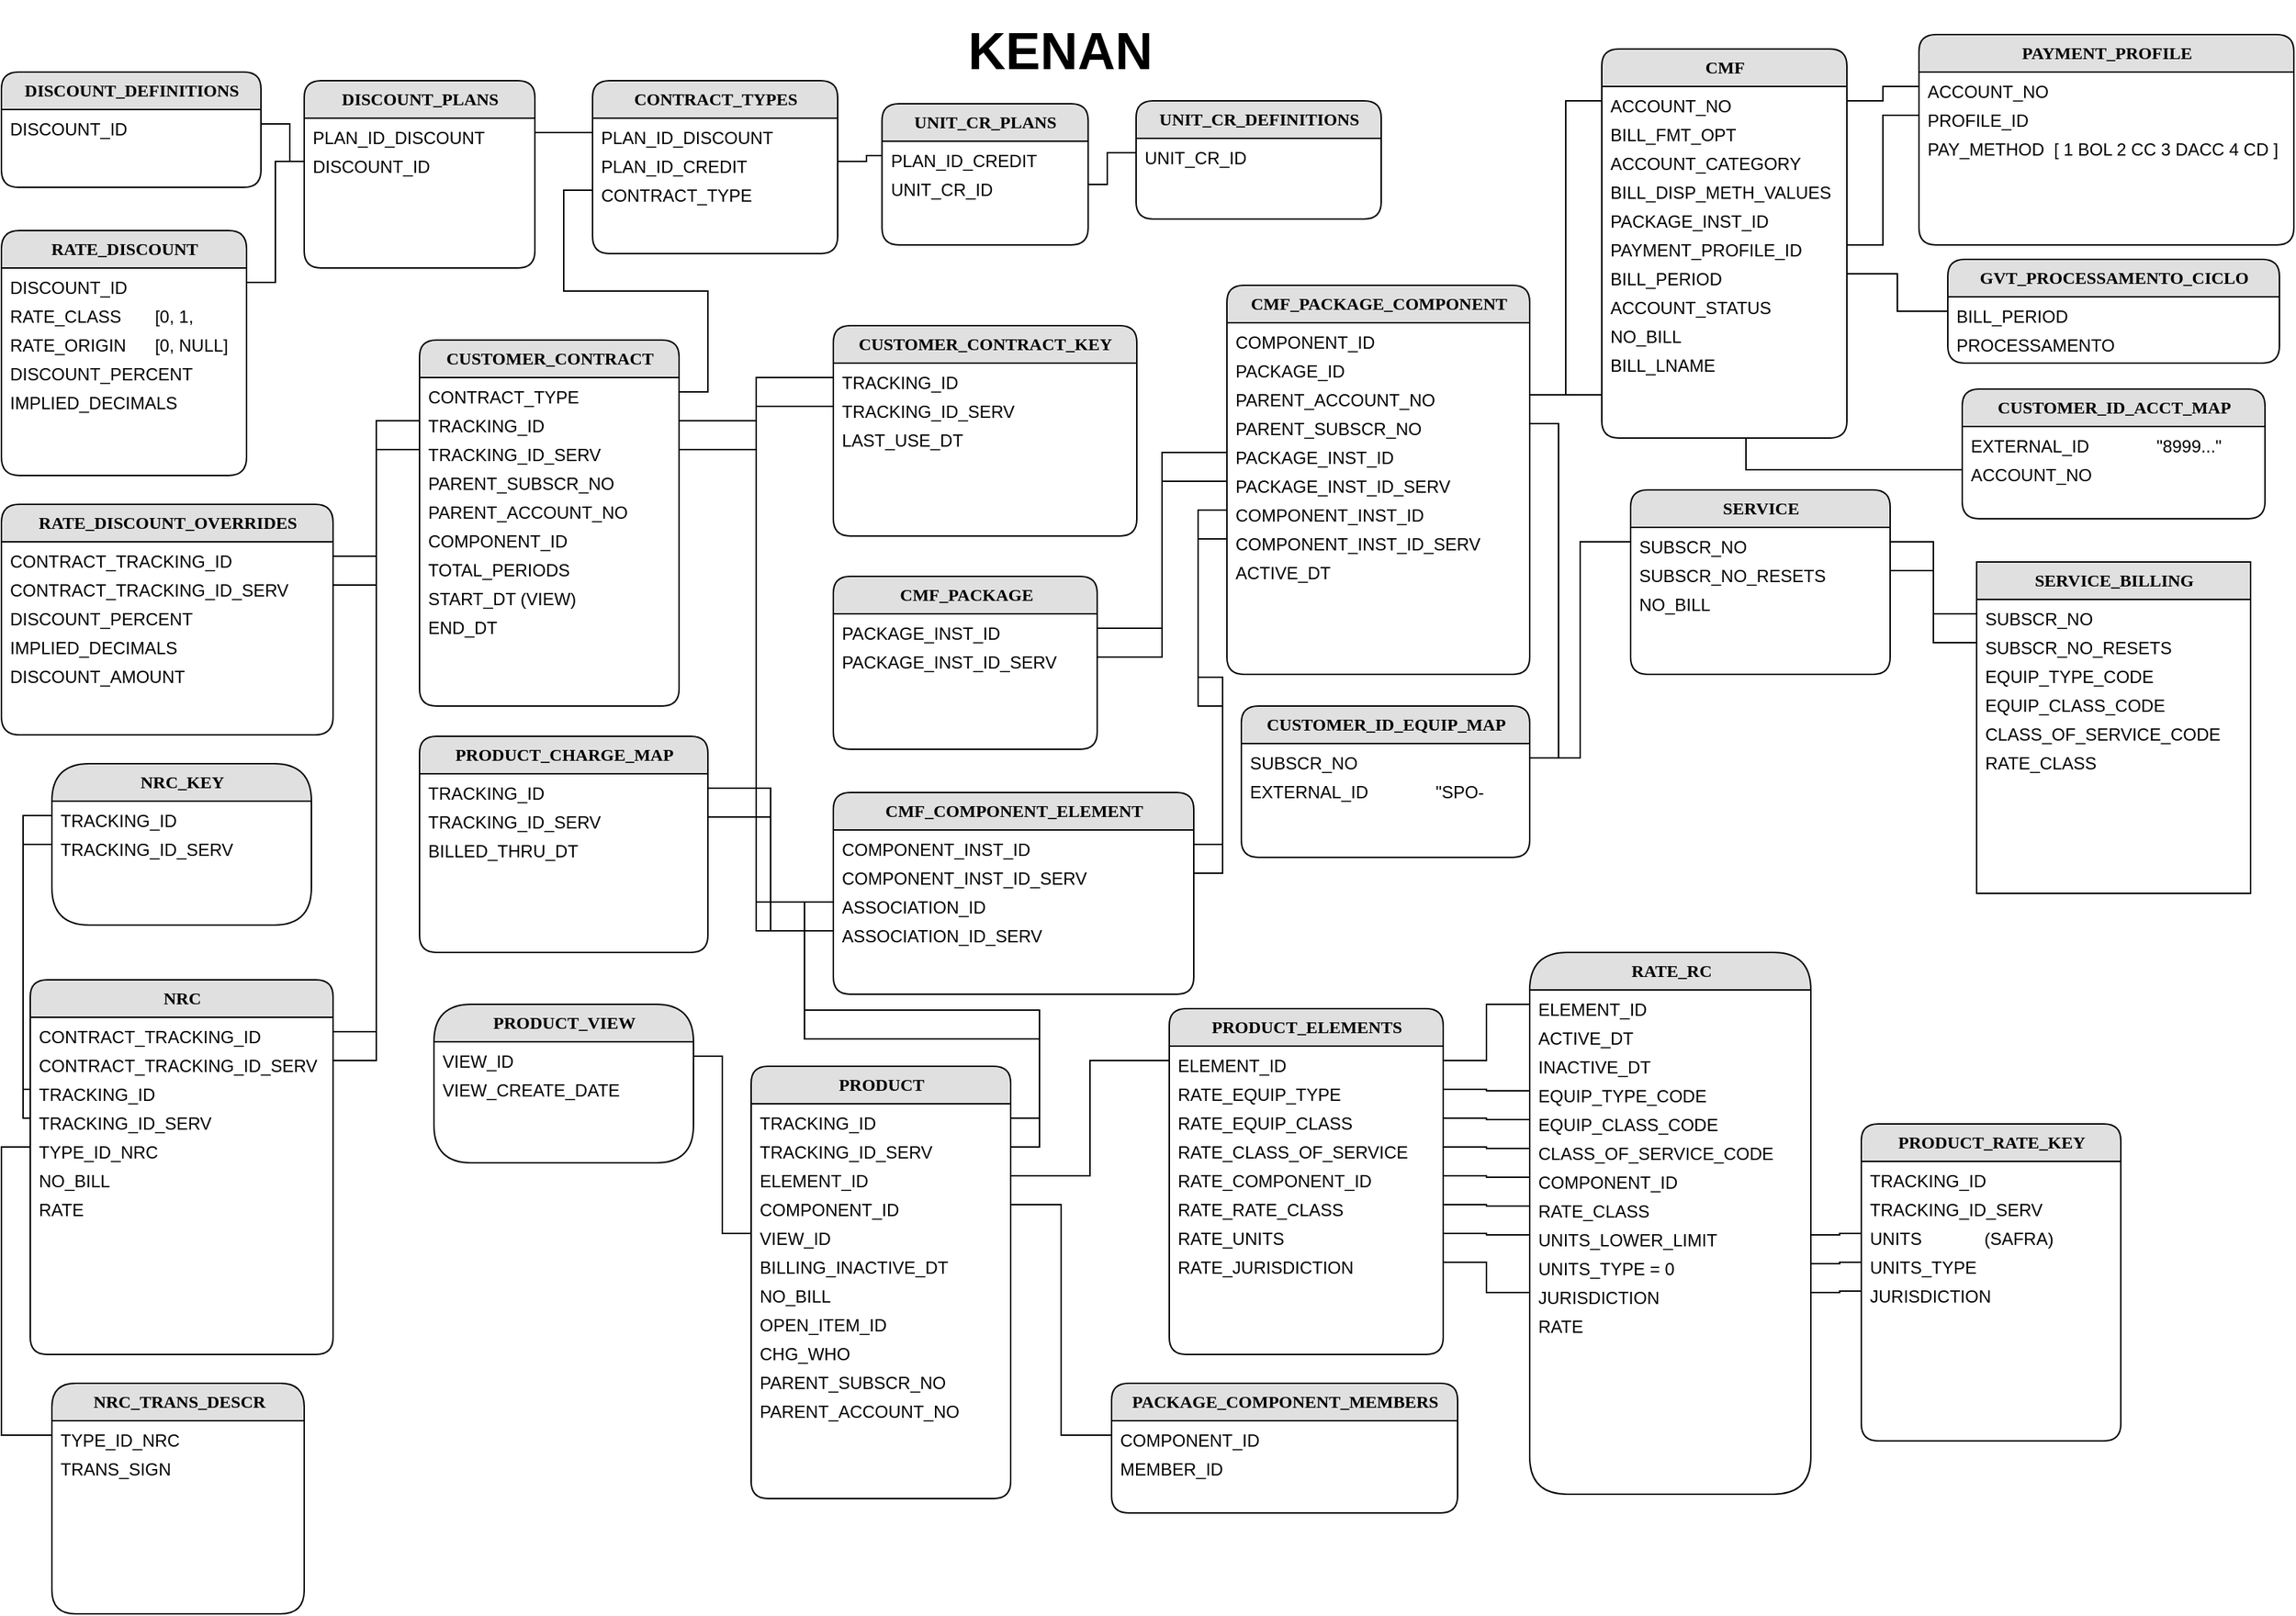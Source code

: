 <mxfile version="14.9.6" type="device"><diagram name="Page-1" id="5d7acffa-a066-3a61-03fe-96351882024d"><mxGraphModel dx="1072" dy="541" grid="1" gridSize="10" guides="1" tooltips="1" connect="1" arrows="1" fold="1" page="1" pageScale="1" pageWidth="1654" pageHeight="1169" background="#ffffff" math="0" shadow="0"><root><mxCell id="0"/><mxCell id="1" parent="0"/><mxCell id="_tUmb53kZLqFmM0klU19-6" value="&lt;b style=&quot;font-size: 12px;&quot;&gt;CMF_PACKAGE_COMPONENT&lt;/b&gt;" style="swimlane;html=1;fontStyle=0;childLayout=stackLayout;horizontal=1;startSize=26;fillColor=#e0e0e0;horizontalStack=0;resizeParent=1;resizeLast=0;collapsible=1;marginBottom=0;swimlaneFillColor=#ffffff;align=center;rounded=1;shadow=0;comic=0;labelBackgroundColor=none;strokeWidth=1;fontFamily=Verdana;fontSize=12;" parent="1" vertex="1"><mxGeometry x="890" y="218" width="210" height="270" as="geometry"/></mxCell><mxCell id="_tUmb53kZLqFmM0klU19-7" value="COMPONENT_ID" style="text;html=1;strokeColor=none;fillColor=none;spacingLeft=4;spacingRight=4;whiteSpace=wrap;overflow=hidden;rotatable=0;points=[[0,0.5],[1,0.5]];portConstraint=eastwest;fontSize=12;" parent="_tUmb53kZLqFmM0klU19-6" vertex="1"><mxGeometry y="26" width="210" height="20" as="geometry"/></mxCell><mxCell id="_tUmb53kZLqFmM0klU19-9" value="PACKAGE_ID" style="text;html=1;strokeColor=none;fillColor=none;spacingLeft=4;spacingRight=4;whiteSpace=wrap;overflow=hidden;rotatable=0;points=[[0,0.5],[1,0.5]];portConstraint=eastwest;fontSize=12;" parent="_tUmb53kZLqFmM0klU19-6" vertex="1"><mxGeometry y="46" width="210" height="20" as="geometry"/></mxCell><mxCell id="_tUmb53kZLqFmM0klU19-8" value="PARENT_ACCOUNT_NO" style="text;html=1;strokeColor=none;fillColor=none;spacingLeft=4;spacingRight=4;whiteSpace=wrap;overflow=hidden;rotatable=0;points=[[0,0.5],[1,0.5]];portConstraint=eastwest;fontSize=12;" parent="_tUmb53kZLqFmM0klU19-6" vertex="1"><mxGeometry y="66" width="210" height="20" as="geometry"/></mxCell><mxCell id="_tUmb53kZLqFmM0klU19-15" value="PARENT_SUBSCR_NO" style="text;html=1;strokeColor=none;fillColor=none;spacingLeft=4;spacingRight=4;whiteSpace=wrap;overflow=hidden;rotatable=0;points=[[0,0.5],[1,0.5]];portConstraint=eastwest;fontSize=12;" parent="_tUmb53kZLqFmM0klU19-6" vertex="1"><mxGeometry y="86" width="210" height="20" as="geometry"/></mxCell><mxCell id="_tUmb53kZLqFmM0klU19-16" value="PACKAGE_INST_ID" style="text;html=1;strokeColor=none;fillColor=none;spacingLeft=4;spacingRight=4;whiteSpace=wrap;overflow=hidden;rotatable=0;points=[[0,0.5],[1,0.5]];portConstraint=eastwest;fontSize=12;" parent="_tUmb53kZLqFmM0klU19-6" vertex="1"><mxGeometry y="106" width="210" height="20" as="geometry"/></mxCell><mxCell id="_tUmb53kZLqFmM0klU19-17" value="PACKAGE_INST_ID_SERV" style="text;html=1;strokeColor=none;fillColor=none;spacingLeft=4;spacingRight=4;whiteSpace=wrap;overflow=hidden;rotatable=0;points=[[0,0.5],[1,0.5]];portConstraint=eastwest;fontSize=12;" parent="_tUmb53kZLqFmM0klU19-6" vertex="1"><mxGeometry y="126" width="210" height="20" as="geometry"/></mxCell><mxCell id="_tUmb53kZLqFmM0klU19-18" value="COMPONENT_INST_ID" style="text;html=1;strokeColor=none;fillColor=none;spacingLeft=4;spacingRight=4;whiteSpace=wrap;overflow=hidden;rotatable=0;points=[[0,0.5],[1,0.5]];portConstraint=eastwest;fontSize=12;" parent="_tUmb53kZLqFmM0klU19-6" vertex="1"><mxGeometry y="146" width="210" height="20" as="geometry"/></mxCell><mxCell id="_tUmb53kZLqFmM0klU19-19" value="COMPONENT_INST_ID_SERV" style="text;html=1;strokeColor=none;fillColor=none;spacingLeft=4;spacingRight=4;whiteSpace=wrap;overflow=hidden;rotatable=0;points=[[0,0.5],[1,0.5]];portConstraint=eastwest;fontSize=12;" parent="_tUmb53kZLqFmM0klU19-6" vertex="1"><mxGeometry y="166" width="210" height="20" as="geometry"/></mxCell><mxCell id="_tUmb53kZLqFmM0klU19-20" value="ACTIVE_DT" style="text;html=1;strokeColor=none;fillColor=none;spacingLeft=4;spacingRight=4;whiteSpace=wrap;overflow=hidden;rotatable=0;points=[[0,0.5],[1,0.5]];portConstraint=eastwest;fontSize=12;" parent="_tUmb53kZLqFmM0klU19-6" vertex="1"><mxGeometry y="186" width="210" height="20" as="geometry"/></mxCell><mxCell id="_tUmb53kZLqFmM0klU19-21" value="&lt;b style=&quot;font-size: 12px;&quot;&gt;CUSTOMER_ID_ACCT_MAP&lt;/b&gt;" style="swimlane;html=1;fontStyle=0;childLayout=stackLayout;horizontal=1;startSize=26;fillColor=#e0e0e0;horizontalStack=0;resizeParent=1;resizeLast=0;collapsible=1;marginBottom=0;swimlaneFillColor=#ffffff;align=center;rounded=1;shadow=0;comic=0;labelBackgroundColor=none;strokeWidth=1;fontFamily=Verdana;fontSize=12;" parent="1" vertex="1"><mxGeometry x="1400" y="290" width="210" height="90" as="geometry"/></mxCell><mxCell id="_tUmb53kZLqFmM0klU19-23" value="EXTERNAL_ID&amp;nbsp; &amp;nbsp; &amp;nbsp; &amp;nbsp; &amp;nbsp; &amp;nbsp; &amp;nbsp; &quot;8999...&quot;" style="text;html=1;strokeColor=none;fillColor=none;spacingLeft=4;spacingRight=4;whiteSpace=wrap;overflow=hidden;rotatable=0;points=[[0,0.5],[1,0.5]];portConstraint=eastwest;fontSize=12;" parent="_tUmb53kZLqFmM0klU19-21" vertex="1"><mxGeometry y="26" width="210" height="20" as="geometry"/></mxCell><mxCell id="_tUmb53kZLqFmM0klU19-22" value="ACCOUNT_NO" style="text;html=1;strokeColor=none;fillColor=none;spacingLeft=4;spacingRight=4;whiteSpace=wrap;overflow=hidden;rotatable=0;points=[[0,0.5],[1,0.5]];portConstraint=eastwest;fontSize=12;" parent="_tUmb53kZLqFmM0klU19-21" vertex="1"><mxGeometry y="46" width="210" height="20" as="geometry"/></mxCell><mxCell id="_tUmb53kZLqFmM0klU19-31" style="edgeStyle=orthogonalEdgeStyle;rounded=0;orthogonalLoop=1;jettySize=auto;html=1;endArrow=none;endFill=0;fontSize=12;" parent="1" source="_tUmb53kZLqFmM0klU19-8" target="_tUmb53kZLqFmM0klU19-22" edge="1"><mxGeometry relative="1" as="geometry"/></mxCell><mxCell id="_tUmb53kZLqFmM0klU19-32" value="&lt;b style=&quot;font-size: 12px;&quot;&gt;CUSTOMER_ID_EQUIP_MAP&lt;/b&gt;" style="swimlane;html=1;fontStyle=0;childLayout=stackLayout;horizontal=1;startSize=26;fillColor=#e0e0e0;horizontalStack=0;resizeParent=1;resizeLast=0;collapsible=1;marginBottom=0;swimlaneFillColor=#ffffff;align=center;rounded=1;shadow=0;comic=0;labelBackgroundColor=none;strokeWidth=1;fontFamily=Verdana;fontSize=12;" parent="1" vertex="1"><mxGeometry x="900" y="510" width="200" height="105" as="geometry"/></mxCell><mxCell id="_tUmb53kZLqFmM0klU19-34" value="SUBSCR_NO" style="text;html=1;strokeColor=none;fillColor=none;spacingLeft=4;spacingRight=4;whiteSpace=wrap;overflow=hidden;rotatable=0;points=[[0,0.5],[1,0.5]];portConstraint=eastwest;fontSize=12;" parent="_tUmb53kZLqFmM0klU19-32" vertex="1"><mxGeometry y="26" width="200" height="20" as="geometry"/></mxCell><mxCell id="_tUmb53kZLqFmM0klU19-33" value="EXTERNAL_ID&amp;nbsp; &amp;nbsp; &amp;nbsp; &amp;nbsp; &amp;nbsp; &amp;nbsp; &amp;nbsp; &quot;SPO-432...&quot;" style="text;html=1;strokeColor=none;fillColor=none;spacingLeft=4;spacingRight=4;whiteSpace=wrap;overflow=hidden;rotatable=0;points=[[0,0.5],[1,0.5]];portConstraint=eastwest;fontSize=12;" parent="_tUmb53kZLqFmM0klU19-32" vertex="1"><mxGeometry y="46" width="200" height="20" as="geometry"/></mxCell><mxCell id="_tUmb53kZLqFmM0klU19-36" value="&lt;b style=&quot;font-size: 12px;&quot;&gt;SERVICE&lt;/b&gt;" style="swimlane;html=1;fontStyle=0;childLayout=stackLayout;horizontal=1;startSize=26;fillColor=#e0e0e0;horizontalStack=0;resizeParent=1;resizeLast=0;collapsible=1;marginBottom=0;swimlaneFillColor=#ffffff;align=center;rounded=1;shadow=0;comic=0;labelBackgroundColor=none;strokeWidth=1;fontFamily=Verdana;fontSize=12;" parent="1" vertex="1"><mxGeometry x="1170" y="360" width="180" height="128" as="geometry"/></mxCell><mxCell id="_tUmb53kZLqFmM0klU19-38" value="SUBSCR_NO" style="text;html=1;strokeColor=none;fillColor=none;spacingLeft=4;spacingRight=4;whiteSpace=wrap;overflow=hidden;rotatable=0;points=[[0,0.5],[1,0.5]];portConstraint=eastwest;fontSize=12;" parent="_tUmb53kZLqFmM0klU19-36" vertex="1"><mxGeometry y="26" width="180" height="20" as="geometry"/></mxCell><mxCell id="_tUmb53kZLqFmM0klU19-37" value="SUBSCR_NO_RESETS" style="text;html=1;strokeColor=none;fillColor=none;spacingLeft=4;spacingRight=4;whiteSpace=wrap;overflow=hidden;rotatable=0;points=[[0,0.5],[1,0.5]];portConstraint=eastwest;fontSize=12;" parent="_tUmb53kZLqFmM0klU19-36" vertex="1"><mxGeometry y="46" width="180" height="20" as="geometry"/></mxCell><mxCell id="_tUmb53kZLqFmM0klU19-39" value="NO_BILL" style="text;html=1;strokeColor=none;fillColor=none;spacingLeft=4;spacingRight=4;whiteSpace=wrap;overflow=hidden;rotatable=0;points=[[0,0.5],[1,0.5]];portConstraint=eastwest;fontSize=12;" parent="_tUmb53kZLqFmM0klU19-36" vertex="1"><mxGeometry y="66" width="180" height="20" as="geometry"/></mxCell><mxCell id="_tUmb53kZLqFmM0klU19-40" style="edgeStyle=orthogonalEdgeStyle;rounded=0;orthogonalLoop=1;jettySize=auto;html=1;endArrow=none;endFill=0;fontSize=12;" parent="1" source="_tUmb53kZLqFmM0klU19-34" target="_tUmb53kZLqFmM0klU19-38" edge="1"><mxGeometry relative="1" as="geometry"/></mxCell><mxCell id="_tUmb53kZLqFmM0klU19-41" value="&lt;b style=&quot;font-size: 12px;&quot;&gt;SERVICE_BILLING&lt;/b&gt;" style="swimlane;html=1;fontStyle=0;childLayout=stackLayout;horizontal=1;startSize=26;fillColor=#e0e0e0;horizontalStack=0;resizeParent=1;resizeLast=0;collapsible=1;marginBottom=0;swimlaneFillColor=#ffffff;align=center;rounded=1;shadow=0;comic=0;labelBackgroundColor=none;strokeWidth=1;fontFamily=Verdana;fontSize=12;arcSize=0;" parent="1" vertex="1"><mxGeometry x="1410" y="410" width="190" height="230" as="geometry"/></mxCell><mxCell id="_tUmb53kZLqFmM0klU19-42" value="SUBSCR_NO" style="text;html=1;strokeColor=none;fillColor=none;spacingLeft=4;spacingRight=4;whiteSpace=wrap;overflow=hidden;rotatable=0;points=[[0,0.5],[1,0.5]];portConstraint=eastwest;fontSize=12;" parent="_tUmb53kZLqFmM0klU19-41" vertex="1"><mxGeometry y="26" width="190" height="20" as="geometry"/></mxCell><mxCell id="_tUmb53kZLqFmM0klU19-43" value="SUBSCR_NO_RESETS" style="text;html=1;strokeColor=none;fillColor=none;spacingLeft=4;spacingRight=4;whiteSpace=wrap;overflow=hidden;rotatable=0;points=[[0,0.5],[1,0.5]];portConstraint=eastwest;fontSize=12;" parent="_tUmb53kZLqFmM0klU19-41" vertex="1"><mxGeometry y="46" width="190" height="20" as="geometry"/></mxCell><mxCell id="_tUmb53kZLqFmM0klU19-44" value="EQUIP_TYPE_CODE" style="text;html=1;strokeColor=none;fillColor=none;spacingLeft=4;spacingRight=4;whiteSpace=wrap;overflow=hidden;rotatable=0;points=[[0,0.5],[1,0.5]];portConstraint=eastwest;fontSize=12;" parent="_tUmb53kZLqFmM0klU19-41" vertex="1"><mxGeometry y="66" width="190" height="20" as="geometry"/></mxCell><mxCell id="_tUmb53kZLqFmM0klU19-45" value="EQUIP_CLASS_CODE" style="text;html=1;strokeColor=none;fillColor=none;spacingLeft=4;spacingRight=4;whiteSpace=wrap;overflow=hidden;rotatable=0;points=[[0,0.5],[1,0.5]];portConstraint=eastwest;fontSize=12;" parent="_tUmb53kZLqFmM0klU19-41" vertex="1"><mxGeometry y="86" width="190" height="20" as="geometry"/></mxCell><mxCell id="_tUmb53kZLqFmM0klU19-46" value="CLASS_OF_SERVICE_CODE" style="text;html=1;strokeColor=none;fillColor=none;spacingLeft=4;spacingRight=4;whiteSpace=wrap;overflow=hidden;rotatable=0;points=[[0,0.5],[1,0.5]];portConstraint=eastwest;fontSize=12;" parent="_tUmb53kZLqFmM0klU19-41" vertex="1"><mxGeometry y="106" width="190" height="20" as="geometry"/></mxCell><mxCell id="_tUmb53kZLqFmM0klU19-47" value="RATE_CLASS" style="text;html=1;strokeColor=none;fillColor=none;spacingLeft=4;spacingRight=4;whiteSpace=wrap;overflow=hidden;rotatable=0;points=[[0,0.5],[1,0.5]];portConstraint=eastwest;fontSize=12;" parent="_tUmb53kZLqFmM0klU19-41" vertex="1"><mxGeometry y="126" width="190" height="20" as="geometry"/></mxCell><mxCell id="_tUmb53kZLqFmM0klU19-50" value="&lt;b style=&quot;font-size: 12px;&quot;&gt;CMF_PACKAGE&lt;/b&gt;" style="swimlane;html=1;fontStyle=0;childLayout=stackLayout;horizontal=1;startSize=26;fillColor=#e0e0e0;horizontalStack=0;resizeParent=1;resizeLast=0;collapsible=1;marginBottom=0;swimlaneFillColor=#ffffff;align=center;rounded=1;shadow=0;comic=0;labelBackgroundColor=none;strokeWidth=1;fontFamily=Verdana;fontSize=12;" parent="1" vertex="1"><mxGeometry x="617" y="420" width="183" height="120" as="geometry"/></mxCell><mxCell id="_tUmb53kZLqFmM0klU19-55" value="PACKAGE_INST_ID" style="text;html=1;strokeColor=none;fillColor=none;spacingLeft=4;spacingRight=4;whiteSpace=wrap;overflow=hidden;rotatable=0;points=[[0,0.5],[1,0.5]];portConstraint=eastwest;fontSize=12;" parent="_tUmb53kZLqFmM0klU19-50" vertex="1"><mxGeometry y="26" width="183" height="20" as="geometry"/></mxCell><mxCell id="_tUmb53kZLqFmM0klU19-56" value="PACKAGE_INST_ID_SERV" style="text;html=1;strokeColor=none;fillColor=none;spacingLeft=4;spacingRight=4;whiteSpace=wrap;overflow=hidden;rotatable=0;points=[[0,0.5],[1,0.5]];portConstraint=eastwest;fontSize=12;" parent="_tUmb53kZLqFmM0klU19-50" vertex="1"><mxGeometry y="46" width="183" height="20" as="geometry"/></mxCell><mxCell id="_tUmb53kZLqFmM0klU19-60" style="edgeStyle=orthogonalEdgeStyle;rounded=0;orthogonalLoop=1;jettySize=auto;html=1;endArrow=none;endFill=0;fontSize=12;" parent="1" source="_tUmb53kZLqFmM0klU19-55" target="_tUmb53kZLqFmM0klU19-16" edge="1"><mxGeometry relative="1" as="geometry"/></mxCell><mxCell id="_tUmb53kZLqFmM0klU19-62" value="&lt;b style=&quot;font-size: 12px;&quot;&gt;CMF_COMPONENT_ELEMENT&lt;/b&gt;" style="swimlane;html=1;fontStyle=0;childLayout=stackLayout;horizontal=1;startSize=26;fillColor=#e0e0e0;horizontalStack=0;resizeParent=1;resizeLast=0;collapsible=1;marginBottom=0;swimlaneFillColor=#ffffff;align=center;rounded=1;shadow=0;comic=0;labelBackgroundColor=none;strokeWidth=1;fontFamily=Verdana;fontSize=12;" parent="1" vertex="1"><mxGeometry x="617" y="570" width="250" height="140" as="geometry"/></mxCell><mxCell id="_tUmb53kZLqFmM0klU19-69" value="COMPONENT_INST_ID" style="text;html=1;strokeColor=none;fillColor=none;spacingLeft=4;spacingRight=4;whiteSpace=wrap;overflow=hidden;rotatable=0;points=[[0,0.5],[1,0.5]];portConstraint=eastwest;fontSize=12;" parent="_tUmb53kZLqFmM0klU19-62" vertex="1"><mxGeometry y="26" width="250" height="20" as="geometry"/></mxCell><mxCell id="_tUmb53kZLqFmM0klU19-70" value="COMPONENT_INST_ID_SERV" style="text;html=1;strokeColor=none;fillColor=none;spacingLeft=4;spacingRight=4;whiteSpace=wrap;overflow=hidden;rotatable=0;points=[[0,0.5],[1,0.5]];portConstraint=eastwest;fontSize=12;" parent="_tUmb53kZLqFmM0klU19-62" vertex="1"><mxGeometry y="46" width="250" height="20" as="geometry"/></mxCell><mxCell id="_tUmb53kZLqFmM0klU19-64" value="ASSOCIATION_ID" style="text;html=1;strokeColor=none;fillColor=none;spacingLeft=4;spacingRight=4;whiteSpace=wrap;overflow=hidden;rotatable=0;points=[[0,0.5],[1,0.5]];portConstraint=eastwest;fontSize=12;" parent="_tUmb53kZLqFmM0klU19-62" vertex="1"><mxGeometry y="66" width="250" height="20" as="geometry"/></mxCell><mxCell id="_tUmb53kZLqFmM0klU19-65" value="ASSOCIATION_ID_SERV" style="text;html=1;strokeColor=none;fillColor=none;spacingLeft=4;spacingRight=4;whiteSpace=wrap;overflow=hidden;rotatable=0;points=[[0,0.5],[1,0.5]];portConstraint=eastwest;fontSize=12;" parent="_tUmb53kZLqFmM0klU19-62" vertex="1"><mxGeometry y="86" width="250" height="20" as="geometry"/></mxCell><mxCell id="_tUmb53kZLqFmM0klU19-74" value="&lt;b style=&quot;font-size: 12px;&quot;&gt;PRODUCT&lt;/b&gt;" style="swimlane;html=1;fontStyle=0;childLayout=stackLayout;horizontal=1;startSize=26;fillColor=#e0e0e0;horizontalStack=0;resizeParent=1;resizeLast=0;collapsible=1;marginBottom=0;swimlaneFillColor=#ffffff;align=center;rounded=1;shadow=0;comic=0;labelBackgroundColor=none;strokeWidth=1;fontFamily=Verdana;fontSize=12;" parent="1" vertex="1"><mxGeometry x="560" y="760" width="180" height="300" as="geometry"/></mxCell><mxCell id="_tUmb53kZLqFmM0klU19-77" value="TRACKING_ID" style="text;html=1;strokeColor=none;fillColor=none;spacingLeft=4;spacingRight=4;whiteSpace=wrap;overflow=hidden;rotatable=0;points=[[0,0.5],[1,0.5]];portConstraint=eastwest;fontSize=12;" parent="_tUmb53kZLqFmM0klU19-74" vertex="1"><mxGeometry y="26" width="180" height="20" as="geometry"/></mxCell><mxCell id="_tUmb53kZLqFmM0klU19-78" value="TRACKING_ID_SERV" style="text;html=1;strokeColor=none;fillColor=none;spacingLeft=4;spacingRight=4;whiteSpace=wrap;overflow=hidden;rotatable=0;points=[[0,0.5],[1,0.5]];portConstraint=eastwest;fontSize=12;" parent="_tUmb53kZLqFmM0klU19-74" vertex="1"><mxGeometry y="46" width="180" height="20" as="geometry"/></mxCell><mxCell id="_tUmb53kZLqFmM0klU19-75" value="ELEMENT_ID" style="text;html=1;strokeColor=none;fillColor=none;spacingLeft=4;spacingRight=4;whiteSpace=wrap;overflow=hidden;rotatable=0;points=[[0,0.5],[1,0.5]];portConstraint=eastwest;fontSize=12;" parent="_tUmb53kZLqFmM0klU19-74" vertex="1"><mxGeometry y="66" width="180" height="20" as="geometry"/></mxCell><mxCell id="_tUmb53kZLqFmM0klU19-76" value="COMPONENT_ID" style="text;html=1;strokeColor=none;fillColor=none;spacingLeft=4;spacingRight=4;whiteSpace=wrap;overflow=hidden;rotatable=0;points=[[0,0.5],[1,0.5]];portConstraint=eastwest;fontSize=12;" parent="_tUmb53kZLqFmM0klU19-74" vertex="1"><mxGeometry y="86" width="180" height="20" as="geometry"/></mxCell><mxCell id="_tUmb53kZLqFmM0klU19-79" value="VIEW_ID" style="text;html=1;strokeColor=none;fillColor=none;spacingLeft=4;spacingRight=4;whiteSpace=wrap;overflow=hidden;rotatable=0;points=[[0,0.5],[1,0.5]];portConstraint=eastwest;fontSize=12;" parent="_tUmb53kZLqFmM0klU19-74" vertex="1"><mxGeometry y="106" width="180" height="20" as="geometry"/></mxCell><mxCell id="_tUmb53kZLqFmM0klU19-80" value="BILLING_INACTIVE_DT" style="text;html=1;strokeColor=none;fillColor=none;spacingLeft=4;spacingRight=4;whiteSpace=wrap;overflow=hidden;rotatable=0;points=[[0,0.5],[1,0.5]];portConstraint=eastwest;fontSize=12;" parent="_tUmb53kZLqFmM0klU19-74" vertex="1"><mxGeometry y="126" width="180" height="20" as="geometry"/></mxCell><mxCell id="_tUmb53kZLqFmM0klU19-81" value="NO_BILL" style="text;html=1;strokeColor=none;fillColor=none;spacingLeft=4;spacingRight=4;whiteSpace=wrap;overflow=hidden;rotatable=0;points=[[0,0.5],[1,0.5]];portConstraint=eastwest;fontSize=12;" parent="_tUmb53kZLqFmM0klU19-74" vertex="1"><mxGeometry y="146" width="180" height="20" as="geometry"/></mxCell><mxCell id="_tUmb53kZLqFmM0klU19-82" value="OPEN_ITEM_ID" style="text;html=1;strokeColor=none;fillColor=none;spacingLeft=4;spacingRight=4;whiteSpace=wrap;overflow=hidden;rotatable=0;points=[[0,0.5],[1,0.5]];portConstraint=eastwest;fontSize=12;" parent="_tUmb53kZLqFmM0klU19-74" vertex="1"><mxGeometry y="166" width="180" height="20" as="geometry"/></mxCell><mxCell id="_tUmb53kZLqFmM0klU19-83" value="CHG_WHO" style="text;html=1;strokeColor=none;fillColor=none;spacingLeft=4;spacingRight=4;whiteSpace=wrap;overflow=hidden;rotatable=0;points=[[0,0.5],[1,0.5]];portConstraint=eastwest;fontSize=12;" parent="_tUmb53kZLqFmM0klU19-74" vertex="1"><mxGeometry y="186" width="180" height="20" as="geometry"/></mxCell><mxCell id="_tUmb53kZLqFmM0klU19-84" value="PARENT_SUBSCR_NO" style="text;html=1;strokeColor=none;fillColor=none;spacingLeft=4;spacingRight=4;whiteSpace=wrap;overflow=hidden;rotatable=0;points=[[0,0.5],[1,0.5]];portConstraint=eastwest;fontSize=12;" parent="_tUmb53kZLqFmM0klU19-74" vertex="1"><mxGeometry y="206" width="180" height="20" as="geometry"/></mxCell><mxCell id="_tUmb53kZLqFmM0klU19-85" value="PARENT_ACCOUNT_NO" style="text;html=1;strokeColor=none;fillColor=none;spacingLeft=4;spacingRight=4;whiteSpace=wrap;overflow=hidden;rotatable=0;points=[[0,0.5],[1,0.5]];portConstraint=eastwest;fontSize=12;" parent="_tUmb53kZLqFmM0klU19-74" vertex="1"><mxGeometry y="226" width="180" height="20" as="geometry"/></mxCell><mxCell id="_tUmb53kZLqFmM0klU19-86" style="edgeStyle=orthogonalEdgeStyle;rounded=0;orthogonalLoop=1;jettySize=auto;html=1;endArrow=none;endFill=0;fontSize=12;" parent="1" source="_tUmb53kZLqFmM0klU19-77" target="_tUmb53kZLqFmM0klU19-64" edge="1"><mxGeometry relative="1" as="geometry"/></mxCell><mxCell id="_tUmb53kZLqFmM0klU19-88" value="&lt;b style=&quot;font-size: 12px;&quot;&gt;PRODUCT_ELEMENTS&lt;/b&gt;" style="swimlane;html=1;fontStyle=0;childLayout=stackLayout;horizontal=1;startSize=26;fillColor=#e0e0e0;horizontalStack=0;resizeParent=1;resizeLast=0;collapsible=1;marginBottom=0;swimlaneFillColor=#ffffff;align=center;rounded=1;shadow=0;comic=0;labelBackgroundColor=none;strokeWidth=1;fontFamily=Verdana;fontSize=12;" parent="1" vertex="1"><mxGeometry x="850" y="720" width="190" height="240" as="geometry"/></mxCell><mxCell id="_tUmb53kZLqFmM0klU19-91" value="ELEMENT_ID" style="text;html=1;strokeColor=none;fillColor=none;spacingLeft=4;spacingRight=4;whiteSpace=wrap;overflow=hidden;rotatable=0;points=[[0,0.5],[1,0.5]];portConstraint=eastwest;fontSize=12;" parent="_tUmb53kZLqFmM0klU19-88" vertex="1"><mxGeometry y="26" width="190" height="20" as="geometry"/></mxCell><mxCell id="_tUmb53kZLqFmM0klU19-89" value="RATE_EQUIP_TYPE" style="text;html=1;strokeColor=none;fillColor=none;spacingLeft=4;spacingRight=4;whiteSpace=wrap;overflow=hidden;rotatable=0;points=[[0,0.5],[1,0.5]];portConstraint=eastwest;fontSize=12;" parent="_tUmb53kZLqFmM0klU19-88" vertex="1"><mxGeometry y="46" width="190" height="20" as="geometry"/></mxCell><mxCell id="_tUmb53kZLqFmM0klU19-90" value="RATE_EQUIP_CLASS" style="text;html=1;strokeColor=none;fillColor=none;spacingLeft=4;spacingRight=4;whiteSpace=wrap;overflow=hidden;rotatable=0;points=[[0,0.5],[1,0.5]];portConstraint=eastwest;fontSize=12;" parent="_tUmb53kZLqFmM0klU19-88" vertex="1"><mxGeometry y="66" width="190" height="20" as="geometry"/></mxCell><mxCell id="_tUmb53kZLqFmM0klU19-92" value="RATE_CLASS_OF_SERVICE" style="text;html=1;strokeColor=none;fillColor=none;spacingLeft=4;spacingRight=4;whiteSpace=wrap;overflow=hidden;rotatable=0;points=[[0,0.5],[1,0.5]];portConstraint=eastwest;fontSize=12;" parent="_tUmb53kZLqFmM0klU19-88" vertex="1"><mxGeometry y="86" width="190" height="20" as="geometry"/></mxCell><mxCell id="_tUmb53kZLqFmM0klU19-93" value="RATE_COMPONENT_ID" style="text;html=1;strokeColor=none;fillColor=none;spacingLeft=4;spacingRight=4;whiteSpace=wrap;overflow=hidden;rotatable=0;points=[[0,0.5],[1,0.5]];portConstraint=eastwest;fontSize=12;" parent="_tUmb53kZLqFmM0klU19-88" vertex="1"><mxGeometry y="106" width="190" height="20" as="geometry"/></mxCell><mxCell id="_tUmb53kZLqFmM0klU19-94" value="RATE_RATE_CLASS" style="text;html=1;strokeColor=none;fillColor=none;spacingLeft=4;spacingRight=4;whiteSpace=wrap;overflow=hidden;rotatable=0;points=[[0,0.5],[1,0.5]];portConstraint=eastwest;fontSize=12;" parent="_tUmb53kZLqFmM0klU19-88" vertex="1"><mxGeometry y="126" width="190" height="20" as="geometry"/></mxCell><mxCell id="_tUmb53kZLqFmM0klU19-95" value="RATE_UNITS" style="text;html=1;strokeColor=none;fillColor=none;spacingLeft=4;spacingRight=4;whiteSpace=wrap;overflow=hidden;rotatable=0;points=[[0,0.5],[1,0.5]];portConstraint=eastwest;fontSize=12;" parent="_tUmb53kZLqFmM0klU19-88" vertex="1"><mxGeometry y="146" width="190" height="20" as="geometry"/></mxCell><mxCell id="_tUmb53kZLqFmM0klU19-96" value="RATE_JURISDICTION" style="text;html=1;strokeColor=none;fillColor=none;spacingLeft=4;spacingRight=4;whiteSpace=wrap;overflow=hidden;rotatable=0;points=[[0,0.5],[1,0.5]];portConstraint=eastwest;fontSize=12;" parent="_tUmb53kZLqFmM0klU19-88" vertex="1"><mxGeometry y="166" width="190" height="20" as="geometry"/></mxCell><mxCell id="_tUmb53kZLqFmM0klU19-102" value="&lt;b style=&quot;font-size: 12px;&quot;&gt;RATE_RC&lt;/b&gt;" style="swimlane;html=1;fontStyle=0;childLayout=stackLayout;horizontal=1;startSize=26;fillColor=#e0e0e0;horizontalStack=0;resizeParent=1;resizeLast=0;collapsible=1;marginBottom=0;swimlaneFillColor=#ffffff;align=center;rounded=1;shadow=0;comic=0;labelBackgroundColor=none;strokeWidth=1;fontFamily=Verdana;fontSize=12;arcSize=40;" parent="1" vertex="1"><mxGeometry x="1100" y="681" width="195" height="376" as="geometry"/></mxCell><mxCell id="_tUmb53kZLqFmM0klU19-103" value="ELEMENT_ID" style="text;html=1;strokeColor=none;fillColor=none;spacingLeft=4;spacingRight=4;whiteSpace=wrap;overflow=hidden;rotatable=0;points=[[0,0.5],[1,0.5]];portConstraint=eastwest;fontSize=12;" parent="_tUmb53kZLqFmM0klU19-102" vertex="1"><mxGeometry y="26" width="195" height="20" as="geometry"/></mxCell><mxCell id="_tUmb53kZLqFmM0klU19-111" value="ACTIVE_DT" style="text;html=1;strokeColor=none;fillColor=none;spacingLeft=4;spacingRight=4;whiteSpace=wrap;overflow=hidden;rotatable=0;points=[[0,0.5],[1,0.5]];portConstraint=eastwest;fontSize=12;" parent="_tUmb53kZLqFmM0klU19-102" vertex="1"><mxGeometry y="46" width="195" height="20" as="geometry"/></mxCell><mxCell id="_tUmb53kZLqFmM0klU19-112" value="INACTIVE_DT" style="text;html=1;strokeColor=none;fillColor=none;spacingLeft=4;spacingRight=4;whiteSpace=wrap;overflow=hidden;rotatable=0;points=[[0,0.5],[1,0.5]];portConstraint=eastwest;fontSize=12;" parent="_tUmb53kZLqFmM0klU19-102" vertex="1"><mxGeometry y="66" width="195" height="20" as="geometry"/></mxCell><mxCell id="_tUmb53kZLqFmM0klU19-104" value="EQUIP_TYPE_CODE" style="text;html=1;strokeColor=none;fillColor=none;spacingLeft=4;spacingRight=4;whiteSpace=wrap;overflow=hidden;rotatable=0;points=[[0,0.5],[1,0.5]];portConstraint=eastwest;fontSize=12;" parent="_tUmb53kZLqFmM0klU19-102" vertex="1"><mxGeometry y="86" width="195" height="20" as="geometry"/></mxCell><mxCell id="_tUmb53kZLqFmM0klU19-105" value="EQUIP_CLASS_CODE" style="text;html=1;strokeColor=none;fillColor=none;spacingLeft=4;spacingRight=4;whiteSpace=wrap;overflow=hidden;rotatable=0;points=[[0,0.5],[1,0.5]];portConstraint=eastwest;fontSize=12;" parent="_tUmb53kZLqFmM0klU19-102" vertex="1"><mxGeometry y="106" width="195" height="20" as="geometry"/></mxCell><mxCell id="_tUmb53kZLqFmM0klU19-106" value="CLASS_OF_SERVICE_CODE" style="text;html=1;strokeColor=none;fillColor=none;spacingLeft=4;spacingRight=4;whiteSpace=wrap;overflow=hidden;rotatable=0;points=[[0,0.5],[1,0.5]];portConstraint=eastwest;fontSize=12;" parent="_tUmb53kZLqFmM0klU19-102" vertex="1"><mxGeometry y="126" width="195" height="20" as="geometry"/></mxCell><mxCell id="_tUmb53kZLqFmM0klU19-107" value="COMPONENT_ID" style="text;html=1;strokeColor=none;fillColor=none;spacingLeft=4;spacingRight=4;whiteSpace=wrap;overflow=hidden;rotatable=0;points=[[0,0.5],[1,0.5]];portConstraint=eastwest;fontSize=12;" parent="_tUmb53kZLqFmM0klU19-102" vertex="1"><mxGeometry y="146" width="195" height="20" as="geometry"/></mxCell><mxCell id="_tUmb53kZLqFmM0klU19-108" value="RATE_CLASS" style="text;html=1;strokeColor=none;fillColor=none;spacingLeft=4;spacingRight=4;whiteSpace=wrap;overflow=hidden;rotatable=0;points=[[0,0.5],[1,0.5]];portConstraint=eastwest;fontSize=12;" parent="_tUmb53kZLqFmM0klU19-102" vertex="1"><mxGeometry y="166" width="195" height="20" as="geometry"/></mxCell><mxCell id="_tUmb53kZLqFmM0klU19-109" value="UNITS_LOWER_LIMIT" style="text;html=1;strokeColor=none;fillColor=none;spacingLeft=4;spacingRight=4;whiteSpace=wrap;overflow=hidden;rotatable=0;points=[[0,0.5],[1,0.5]];portConstraint=eastwest;fontSize=12;" parent="_tUmb53kZLqFmM0klU19-102" vertex="1"><mxGeometry y="186" width="195" height="20" as="geometry"/></mxCell><mxCell id="_tUmb53kZLqFmM0klU19-110" value="UNITS_TYPE = 0" style="text;html=1;strokeColor=none;fillColor=none;spacingLeft=4;spacingRight=4;whiteSpace=wrap;overflow=hidden;rotatable=0;points=[[0,0.5],[1,0.5]];portConstraint=eastwest;fontSize=12;" parent="_tUmb53kZLqFmM0klU19-102" vertex="1"><mxGeometry y="206" width="195" height="20" as="geometry"/></mxCell><mxCell id="_tUmb53kZLqFmM0klU19-113" value="JURISDICTION" style="text;html=1;strokeColor=none;fillColor=none;spacingLeft=4;spacingRight=4;whiteSpace=wrap;overflow=hidden;rotatable=0;points=[[0,0.5],[1,0.5]];portConstraint=eastwest;fontSize=12;" parent="_tUmb53kZLqFmM0klU19-102" vertex="1"><mxGeometry y="226" width="195" height="20" as="geometry"/></mxCell><mxCell id="_tUmb53kZLqFmM0klU19-114" value="RATE" style="text;html=1;strokeColor=none;fillColor=none;spacingLeft=4;spacingRight=4;whiteSpace=wrap;overflow=hidden;rotatable=0;points=[[0,0.5],[1,0.5]];portConstraint=eastwest;fontSize=12;" parent="_tUmb53kZLqFmM0klU19-102" vertex="1"><mxGeometry y="246" width="195" height="20" as="geometry"/></mxCell><mxCell id="_tUmb53kZLqFmM0klU19-115" style="edgeStyle=orthogonalEdgeStyle;rounded=0;orthogonalLoop=1;jettySize=auto;html=1;endArrow=none;endFill=0;fontSize=12;" parent="1" source="_tUmb53kZLqFmM0klU19-91" target="_tUmb53kZLqFmM0klU19-103" edge="1"><mxGeometry relative="1" as="geometry"/></mxCell><mxCell id="_tUmb53kZLqFmM0klU19-116" style="edgeStyle=orthogonalEdgeStyle;rounded=0;orthogonalLoop=1;jettySize=auto;html=1;endArrow=none;endFill=0;fontSize=12;" parent="1" source="_tUmb53kZLqFmM0klU19-89" target="_tUmb53kZLqFmM0klU19-104" edge="1"><mxGeometry relative="1" as="geometry"/></mxCell><mxCell id="_tUmb53kZLqFmM0klU19-117" style="edgeStyle=orthogonalEdgeStyle;rounded=0;orthogonalLoop=1;jettySize=auto;html=1;endArrow=none;endFill=0;fontSize=12;" parent="1" source="_tUmb53kZLqFmM0klU19-90" target="_tUmb53kZLqFmM0klU19-105" edge="1"><mxGeometry relative="1" as="geometry"/></mxCell><mxCell id="_tUmb53kZLqFmM0klU19-118" style="edgeStyle=orthogonalEdgeStyle;rounded=0;orthogonalLoop=1;jettySize=auto;html=1;endArrow=none;endFill=0;fontSize=12;" parent="1" source="_tUmb53kZLqFmM0klU19-92" target="_tUmb53kZLqFmM0klU19-106" edge="1"><mxGeometry relative="1" as="geometry"/></mxCell><mxCell id="_tUmb53kZLqFmM0klU19-119" style="edgeStyle=orthogonalEdgeStyle;rounded=0;orthogonalLoop=1;jettySize=auto;html=1;endArrow=none;endFill=0;fontSize=12;" parent="1" source="_tUmb53kZLqFmM0klU19-93" target="_tUmb53kZLqFmM0klU19-107" edge="1"><mxGeometry relative="1" as="geometry"/></mxCell><mxCell id="_tUmb53kZLqFmM0klU19-120" style="edgeStyle=orthogonalEdgeStyle;rounded=0;orthogonalLoop=1;jettySize=auto;html=1;endArrow=none;endFill=0;fontSize=12;" parent="1" source="_tUmb53kZLqFmM0klU19-94" target="_tUmb53kZLqFmM0klU19-108" edge="1"><mxGeometry relative="1" as="geometry"/></mxCell><mxCell id="_tUmb53kZLqFmM0klU19-121" style="edgeStyle=orthogonalEdgeStyle;rounded=0;orthogonalLoop=1;jettySize=auto;html=1;endArrow=none;endFill=0;fontSize=12;" parent="1" source="_tUmb53kZLqFmM0klU19-95" target="_tUmb53kZLqFmM0klU19-109" edge="1"><mxGeometry relative="1" as="geometry"/></mxCell><mxCell id="_tUmb53kZLqFmM0klU19-122" style="edgeStyle=orthogonalEdgeStyle;rounded=0;orthogonalLoop=1;jettySize=auto;html=1;endArrow=none;endFill=0;fontSize=12;" parent="1" source="_tUmb53kZLqFmM0klU19-96" target="_tUmb53kZLqFmM0klU19-113" edge="1"><mxGeometry relative="1" as="geometry"/></mxCell><mxCell id="_tUmb53kZLqFmM0klU19-125" value="&lt;b style=&quot;font-size: 12px;&quot;&gt;PRODUCT_RATE_KEY&lt;/b&gt;" style="swimlane;html=1;fontStyle=0;childLayout=stackLayout;horizontal=1;startSize=26;fillColor=#e0e0e0;horizontalStack=0;resizeParent=1;resizeLast=0;collapsible=1;marginBottom=0;swimlaneFillColor=#ffffff;align=center;rounded=1;shadow=0;comic=0;labelBackgroundColor=none;strokeWidth=1;fontFamily=Verdana;fontSize=12;" parent="1" vertex="1"><mxGeometry x="1330" y="800" width="180" height="220" as="geometry"/></mxCell><mxCell id="_tUmb53kZLqFmM0klU19-126" value="TRACKING_ID" style="text;html=1;strokeColor=none;fillColor=none;spacingLeft=4;spacingRight=4;whiteSpace=wrap;overflow=hidden;rotatable=0;points=[[0,0.5],[1,0.5]];portConstraint=eastwest;fontSize=12;" parent="_tUmb53kZLqFmM0klU19-125" vertex="1"><mxGeometry y="26" width="180" height="20" as="geometry"/></mxCell><mxCell id="_tUmb53kZLqFmM0klU19-127" value="TRACKING_ID_SERV" style="text;html=1;strokeColor=none;fillColor=none;spacingLeft=4;spacingRight=4;whiteSpace=wrap;overflow=hidden;rotatable=0;points=[[0,0.5],[1,0.5]];portConstraint=eastwest;fontSize=12;" parent="_tUmb53kZLqFmM0klU19-125" vertex="1"><mxGeometry y="46" width="180" height="20" as="geometry"/></mxCell><mxCell id="_tUmb53kZLqFmM0klU19-128" value="UNITS&amp;nbsp; &amp;nbsp; &amp;nbsp; &amp;nbsp; &amp;nbsp; &amp;nbsp; &amp;nbsp;(SAFRA)" style="text;html=1;strokeColor=none;fillColor=none;spacingLeft=4;spacingRight=4;whiteSpace=wrap;overflow=hidden;rotatable=0;points=[[0,0.5],[1,0.5]];portConstraint=eastwest;fontSize=12;" parent="_tUmb53kZLqFmM0klU19-125" vertex="1"><mxGeometry y="66" width="180" height="20" as="geometry"/></mxCell><mxCell id="_tUmb53kZLqFmM0klU19-129" value="UNITS_TYPE" style="text;html=1;strokeColor=none;fillColor=none;spacingLeft=4;spacingRight=4;whiteSpace=wrap;overflow=hidden;rotatable=0;points=[[0,0.5],[1,0.5]];portConstraint=eastwest;fontSize=12;" parent="_tUmb53kZLqFmM0klU19-125" vertex="1"><mxGeometry y="86" width="180" height="20" as="geometry"/></mxCell><mxCell id="_tUmb53kZLqFmM0klU19-130" value="JURISDICTION" style="text;html=1;strokeColor=none;fillColor=none;spacingLeft=4;spacingRight=4;whiteSpace=wrap;overflow=hidden;rotatable=0;points=[[0,0.5],[1,0.5]];portConstraint=eastwest;fontSize=12;" parent="_tUmb53kZLqFmM0klU19-125" vertex="1"><mxGeometry y="106" width="180" height="20" as="geometry"/></mxCell><mxCell id="_tUmb53kZLqFmM0klU19-138" style="edgeStyle=orthogonalEdgeStyle;rounded=0;orthogonalLoop=1;jettySize=auto;html=1;endArrow=none;endFill=0;fontSize=12;" parent="1" source="_tUmb53kZLqFmM0klU19-109" target="_tUmb53kZLqFmM0klU19-128" edge="1"><mxGeometry relative="1" as="geometry"/></mxCell><mxCell id="_tUmb53kZLqFmM0klU19-139" style="edgeStyle=orthogonalEdgeStyle;rounded=0;orthogonalLoop=1;jettySize=auto;html=1;endArrow=none;endFill=0;fontSize=12;" parent="1" source="_tUmb53kZLqFmM0klU19-110" target="_tUmb53kZLqFmM0klU19-129" edge="1"><mxGeometry relative="1" as="geometry"/></mxCell><mxCell id="_tUmb53kZLqFmM0klU19-140" style="edgeStyle=orthogonalEdgeStyle;rounded=0;orthogonalLoop=1;jettySize=auto;html=1;endArrow=none;endFill=0;fontSize=12;" parent="1" source="_tUmb53kZLqFmM0klU19-113" target="_tUmb53kZLqFmM0klU19-130" edge="1"><mxGeometry relative="1" as="geometry"/></mxCell><mxCell id="_tUmb53kZLqFmM0klU19-141" value="&lt;b style=&quot;font-size: 12px;&quot;&gt;PRODUCT_VIEW&lt;/b&gt;" style="swimlane;html=1;fontStyle=0;childLayout=stackLayout;horizontal=1;startSize=26;fillColor=#e0e0e0;horizontalStack=0;resizeParent=1;resizeLast=0;collapsible=1;marginBottom=0;swimlaneFillColor=#ffffff;align=center;rounded=1;shadow=0;comic=0;labelBackgroundColor=none;strokeWidth=1;fontFamily=Verdana;fontSize=12;arcSize=50;" parent="1" vertex="1"><mxGeometry x="340" y="717" width="180" height="110" as="geometry"/></mxCell><mxCell id="_tUmb53kZLqFmM0klU19-142" value="VIEW_ID" style="text;html=1;strokeColor=none;fillColor=none;spacingLeft=4;spacingRight=4;whiteSpace=wrap;overflow=hidden;rotatable=0;points=[[0,0.5],[1,0.5]];portConstraint=eastwest;fontSize=12;" parent="_tUmb53kZLqFmM0klU19-141" vertex="1"><mxGeometry y="26" width="180" height="20" as="geometry"/></mxCell><mxCell id="_tUmb53kZLqFmM0klU19-143" value="VIEW_CREATE_DATE" style="text;html=1;strokeColor=none;fillColor=none;spacingLeft=4;spacingRight=4;whiteSpace=wrap;overflow=hidden;rotatable=0;points=[[0,0.5],[1,0.5]];portConstraint=eastwest;fontSize=12;" parent="_tUmb53kZLqFmM0klU19-141" vertex="1"><mxGeometry y="46" width="180" height="20" as="geometry"/></mxCell><mxCell id="_tUmb53kZLqFmM0klU19-148" style="edgeStyle=orthogonalEdgeStyle;rounded=0;orthogonalLoop=1;jettySize=auto;html=1;endArrow=none;endFill=0;fontSize=12;" parent="1" source="_tUmb53kZLqFmM0klU19-79" target="_tUmb53kZLqFmM0klU19-142" edge="1"><mxGeometry relative="1" as="geometry"/></mxCell><mxCell id="_tUmb53kZLqFmM0klU19-149" value="&lt;b style=&quot;font-size: 12px;&quot;&gt;PRODUCT_CHARGE_MAP&lt;/b&gt;" style="swimlane;html=1;fontStyle=0;childLayout=stackLayout;horizontal=1;startSize=26;fillColor=#e0e0e0;horizontalStack=0;resizeParent=1;resizeLast=0;collapsible=1;marginBottom=0;swimlaneFillColor=#ffffff;align=center;rounded=1;shadow=0;comic=0;labelBackgroundColor=none;strokeWidth=1;fontFamily=Verdana;fontSize=12;" parent="1" vertex="1"><mxGeometry x="330" y="531" width="200" height="150" as="geometry"/></mxCell><mxCell id="_tUmb53kZLqFmM0klU19-150" value="TRACKING_ID" style="text;html=1;strokeColor=none;fillColor=none;spacingLeft=4;spacingRight=4;whiteSpace=wrap;overflow=hidden;rotatable=0;points=[[0,0.5],[1,0.5]];portConstraint=eastwest;fontSize=12;" parent="_tUmb53kZLqFmM0klU19-149" vertex="1"><mxGeometry y="26" width="200" height="20" as="geometry"/></mxCell><mxCell id="_tUmb53kZLqFmM0klU19-151" value="TRACKING_ID_SERV" style="text;html=1;strokeColor=none;fillColor=none;spacingLeft=4;spacingRight=4;whiteSpace=wrap;overflow=hidden;rotatable=0;points=[[0,0.5],[1,0.5]];portConstraint=eastwest;fontSize=12;" parent="_tUmb53kZLqFmM0klU19-149" vertex="1"><mxGeometry y="46" width="200" height="20" as="geometry"/></mxCell><mxCell id="_tUmb53kZLqFmM0klU19-152" value="BILLED_THRU_DT" style="text;html=1;strokeColor=none;fillColor=none;spacingLeft=4;spacingRight=4;whiteSpace=wrap;overflow=hidden;rotatable=0;points=[[0,0.5],[1,0.5]];portConstraint=eastwest;fontSize=12;" parent="_tUmb53kZLqFmM0klU19-149" vertex="1"><mxGeometry y="66" width="200" height="20" as="geometry"/></mxCell><mxCell id="_tUmb53kZLqFmM0klU19-161" style="edgeStyle=orthogonalEdgeStyle;rounded=0;orthogonalLoop=1;jettySize=auto;html=1;endArrow=none;endFill=0;fontSize=12;" parent="1" source="_tUmb53kZLqFmM0klU19-150" target="_tUmb53kZLqFmM0klU19-64" edge="1"><mxGeometry relative="1" as="geometry"/></mxCell><mxCell id="_tUmb53kZLqFmM0klU19-162" style="edgeStyle=orthogonalEdgeStyle;rounded=0;orthogonalLoop=1;jettySize=auto;html=1;endArrow=none;endFill=0;fontSize=12;" parent="1" source="_tUmb53kZLqFmM0klU19-151" target="_tUmb53kZLqFmM0klU19-65" edge="1"><mxGeometry relative="1" as="geometry"/></mxCell><mxCell id="_tUmb53kZLqFmM0klU19-163" style="edgeStyle=orthogonalEdgeStyle;rounded=0;orthogonalLoop=1;jettySize=auto;html=1;endArrow=none;endFill=0;fontSize=12;" parent="1" source="_tUmb53kZLqFmM0klU19-78" target="_tUmb53kZLqFmM0klU19-65" edge="1"><mxGeometry relative="1" as="geometry"/></mxCell><mxCell id="_tUmb53kZLqFmM0klU19-164" style="edgeStyle=orthogonalEdgeStyle;rounded=0;orthogonalLoop=1;jettySize=auto;html=1;endArrow=none;endFill=0;fontSize=12;" parent="1" source="_tUmb53kZLqFmM0klU19-69" target="_tUmb53kZLqFmM0klU19-18" edge="1"><mxGeometry relative="1" as="geometry"/></mxCell><mxCell id="_tUmb53kZLqFmM0klU19-165" style="edgeStyle=orthogonalEdgeStyle;rounded=0;orthogonalLoop=1;jettySize=auto;html=1;entryX=0;entryY=0.5;entryDx=0;entryDy=0;endArrow=none;endFill=0;fontSize=12;" parent="1" source="_tUmb53kZLqFmM0klU19-70" target="_tUmb53kZLqFmM0klU19-19" edge="1"><mxGeometry relative="1" as="geometry"/></mxCell><mxCell id="_tUmb53kZLqFmM0klU19-166" style="edgeStyle=orthogonalEdgeStyle;rounded=0;orthogonalLoop=1;jettySize=auto;html=1;entryX=0;entryY=0.5;entryDx=0;entryDy=0;endArrow=none;endFill=0;fontSize=12;" parent="1" source="_tUmb53kZLqFmM0klU19-56" target="_tUmb53kZLqFmM0klU19-17" edge="1"><mxGeometry relative="1" as="geometry"/></mxCell><mxCell id="_tUmb53kZLqFmM0klU19-168" value="&lt;b style=&quot;font-size: 12px;&quot;&gt;CUSTOMER_CONTRACT&lt;/b&gt;" style="swimlane;html=1;fontStyle=0;childLayout=stackLayout;horizontal=1;startSize=26;fillColor=#e0e0e0;horizontalStack=0;resizeParent=1;resizeLast=0;collapsible=1;marginBottom=0;swimlaneFillColor=#ffffff;align=center;rounded=1;shadow=0;comic=0;labelBackgroundColor=none;strokeWidth=1;fontFamily=Verdana;fontSize=12;" parent="1" vertex="1"><mxGeometry x="330" y="256" width="180" height="254" as="geometry"/></mxCell><mxCell id="_tUmb53kZLqFmM0klU19-171" value="CONTRACT_TYPE" style="text;html=1;strokeColor=none;fillColor=none;spacingLeft=4;spacingRight=4;whiteSpace=wrap;overflow=hidden;rotatable=0;points=[[0,0.5],[1,0.5]];portConstraint=eastwest;fontSize=12;" parent="_tUmb53kZLqFmM0klU19-168" vertex="1"><mxGeometry y="26" width="180" height="20" as="geometry"/></mxCell><mxCell id="_tUmb53kZLqFmM0klU19-169" value="TRACKING_ID" style="text;html=1;strokeColor=none;fillColor=none;spacingLeft=4;spacingRight=4;whiteSpace=wrap;overflow=hidden;rotatable=0;points=[[0,0.5],[1,0.5]];portConstraint=eastwest;fontSize=12;" parent="_tUmb53kZLqFmM0klU19-168" vertex="1"><mxGeometry y="46" width="180" height="20" as="geometry"/></mxCell><mxCell id="_tUmb53kZLqFmM0klU19-170" value="TRACKING_ID_SERV" style="text;html=1;strokeColor=none;fillColor=none;spacingLeft=4;spacingRight=4;whiteSpace=wrap;overflow=hidden;rotatable=0;points=[[0,0.5],[1,0.5]];portConstraint=eastwest;fontSize=12;" parent="_tUmb53kZLqFmM0klU19-168" vertex="1"><mxGeometry y="66" width="180" height="20" as="geometry"/></mxCell><mxCell id="_tUmb53kZLqFmM0klU19-178" value="PARENT_SUBSCR_NO" style="text;html=1;strokeColor=none;fillColor=none;spacingLeft=4;spacingRight=4;whiteSpace=wrap;overflow=hidden;rotatable=0;points=[[0,0.5],[1,0.5]];portConstraint=eastwest;fontSize=12;" parent="_tUmb53kZLqFmM0klU19-168" vertex="1"><mxGeometry y="86" width="180" height="20" as="geometry"/></mxCell><mxCell id="_tUmb53kZLqFmM0klU19-179" value="PARENT_ACCOUNT_NO" style="text;html=1;strokeColor=none;fillColor=none;spacingLeft=4;spacingRight=4;whiteSpace=wrap;overflow=hidden;rotatable=0;points=[[0,0.5],[1,0.5]];portConstraint=eastwest;fontSize=12;" parent="_tUmb53kZLqFmM0klU19-168" vertex="1"><mxGeometry y="106" width="180" height="20" as="geometry"/></mxCell><mxCell id="_tUmb53kZLqFmM0klU19-172" value="COMPONENT_ID" style="text;html=1;strokeColor=none;fillColor=none;spacingLeft=4;spacingRight=4;whiteSpace=wrap;overflow=hidden;rotatable=0;points=[[0,0.5],[1,0.5]];portConstraint=eastwest;fontSize=12;" parent="_tUmb53kZLqFmM0klU19-168" vertex="1"><mxGeometry y="126" width="180" height="20" as="geometry"/></mxCell><mxCell id="_tUmb53kZLqFmM0klU19-173" value="TOTAL_PERIODS" style="text;html=1;strokeColor=none;fillColor=none;spacingLeft=4;spacingRight=4;whiteSpace=wrap;overflow=hidden;rotatable=0;points=[[0,0.5],[1,0.5]];portConstraint=eastwest;fontSize=12;" parent="_tUmb53kZLqFmM0klU19-168" vertex="1"><mxGeometry y="146" width="180" height="20" as="geometry"/></mxCell><mxCell id="_tUmb53kZLqFmM0klU19-174" value="START_DT (VIEW)" style="text;html=1;strokeColor=none;fillColor=none;spacingLeft=4;spacingRight=4;whiteSpace=wrap;overflow=hidden;rotatable=0;points=[[0,0.5],[1,0.5]];portConstraint=eastwest;fontSize=12;" parent="_tUmb53kZLqFmM0klU19-168" vertex="1"><mxGeometry y="166" width="180" height="20" as="geometry"/></mxCell><mxCell id="_tUmb53kZLqFmM0klU19-175" value="END_DT" style="text;html=1;strokeColor=none;fillColor=none;spacingLeft=4;spacingRight=4;whiteSpace=wrap;overflow=hidden;rotatable=0;points=[[0,0.5],[1,0.5]];portConstraint=eastwest;fontSize=12;" parent="_tUmb53kZLqFmM0klU19-168" vertex="1"><mxGeometry y="186" width="180" height="20" as="geometry"/></mxCell><mxCell id="_tUmb53kZLqFmM0klU19-180" style="edgeStyle=orthogonalEdgeStyle;rounded=0;orthogonalLoop=1;jettySize=auto;html=1;endArrow=none;endFill=0;fontSize=12;" parent="1" source="_tUmb53kZLqFmM0klU19-169" target="_tUmb53kZLqFmM0klU19-64" edge="1"><mxGeometry relative="1" as="geometry"/></mxCell><mxCell id="_tUmb53kZLqFmM0klU19-181" style="edgeStyle=orthogonalEdgeStyle;rounded=0;orthogonalLoop=1;jettySize=auto;html=1;endArrow=none;endFill=0;fontSize=12;" parent="1" source="_tUmb53kZLqFmM0klU19-170" target="_tUmb53kZLqFmM0klU19-65" edge="1"><mxGeometry relative="1" as="geometry"/></mxCell><mxCell id="_tUmb53kZLqFmM0klU19-182" value="&lt;b style=&quot;font-size: 12px;&quot;&gt;NRC&lt;/b&gt;" style="swimlane;html=1;fontStyle=0;childLayout=stackLayout;horizontal=1;startSize=26;fillColor=#e0e0e0;horizontalStack=0;resizeParent=1;resizeLast=0;collapsible=1;marginBottom=0;swimlaneFillColor=#ffffff;align=center;rounded=1;shadow=0;comic=0;labelBackgroundColor=none;strokeWidth=1;fontFamily=Verdana;fontSize=12;" parent="1" vertex="1"><mxGeometry x="60" y="700" width="210" height="260" as="geometry"/></mxCell><mxCell id="_tUmb53kZLqFmM0klU19-183" value="CONTRACT_TRACKING_ID" style="text;html=1;strokeColor=none;fillColor=none;spacingLeft=4;spacingRight=4;whiteSpace=wrap;overflow=hidden;rotatable=0;points=[[0,0.5],[1,0.5]];portConstraint=eastwest;fontSize=12;" parent="_tUmb53kZLqFmM0klU19-182" vertex="1"><mxGeometry y="26" width="210" height="20" as="geometry"/></mxCell><mxCell id="_tUmb53kZLqFmM0klU19-184" value="CONTRACT_TRACKING_ID_SERV" style="text;html=1;strokeColor=none;fillColor=none;spacingLeft=4;spacingRight=4;whiteSpace=wrap;overflow=hidden;rotatable=0;points=[[0,0.5],[1,0.5]];portConstraint=eastwest;fontSize=12;" parent="_tUmb53kZLqFmM0klU19-182" vertex="1"><mxGeometry y="46" width="210" height="20" as="geometry"/></mxCell><mxCell id="_tUmb53kZLqFmM0klU19-185" value="TRACKING_ID" style="text;html=1;strokeColor=none;fillColor=none;spacingLeft=4;spacingRight=4;whiteSpace=wrap;overflow=hidden;rotatable=0;points=[[0,0.5],[1,0.5]];portConstraint=eastwest;fontSize=12;" parent="_tUmb53kZLqFmM0klU19-182" vertex="1"><mxGeometry y="66" width="210" height="20" as="geometry"/></mxCell><mxCell id="_tUmb53kZLqFmM0klU19-186" value="TRACKING_ID_SERV" style="text;html=1;strokeColor=none;fillColor=none;spacingLeft=4;spacingRight=4;whiteSpace=wrap;overflow=hidden;rotatable=0;points=[[0,0.5],[1,0.5]];portConstraint=eastwest;fontSize=12;" parent="_tUmb53kZLqFmM0klU19-182" vertex="1"><mxGeometry y="86" width="210" height="20" as="geometry"/></mxCell><mxCell id="_tUmb53kZLqFmM0klU19-192" value="TYPE_ID_NRC" style="text;html=1;strokeColor=none;fillColor=none;spacingLeft=4;spacingRight=4;whiteSpace=wrap;overflow=hidden;rotatable=0;points=[[0,0.5],[1,0.5]];portConstraint=eastwest;fontSize=12;" parent="_tUmb53kZLqFmM0klU19-182" vertex="1"><mxGeometry y="106" width="210" height="20" as="geometry"/></mxCell><mxCell id="_tUmb53kZLqFmM0klU19-187" value="NO_BILL" style="text;html=1;strokeColor=none;fillColor=none;spacingLeft=4;spacingRight=4;whiteSpace=wrap;overflow=hidden;rotatable=0;points=[[0,0.5],[1,0.5]];portConstraint=eastwest;fontSize=12;" parent="_tUmb53kZLqFmM0klU19-182" vertex="1"><mxGeometry y="126" width="210" height="20" as="geometry"/></mxCell><mxCell id="_tUmb53kZLqFmM0klU19-188" value="RATE" style="text;html=1;strokeColor=none;fillColor=none;spacingLeft=4;spacingRight=4;whiteSpace=wrap;overflow=hidden;rotatable=0;points=[[0,0.5],[1,0.5]];portConstraint=eastwest;fontSize=12;" parent="_tUmb53kZLqFmM0klU19-182" vertex="1"><mxGeometry y="146" width="210" height="20" as="geometry"/></mxCell><mxCell id="_tUmb53kZLqFmM0klU19-193" style="edgeStyle=orthogonalEdgeStyle;rounded=0;orthogonalLoop=1;jettySize=auto;html=1;endArrow=none;endFill=0;fontSize=12;" parent="1" source="_tUmb53kZLqFmM0klU19-183" target="_tUmb53kZLqFmM0klU19-169" edge="1"><mxGeometry relative="1" as="geometry"/></mxCell><mxCell id="_tUmb53kZLqFmM0klU19-194" style="edgeStyle=orthogonalEdgeStyle;rounded=0;orthogonalLoop=1;jettySize=auto;html=1;endArrow=none;endFill=0;fontSize=12;" parent="1" source="_tUmb53kZLqFmM0klU19-184" target="_tUmb53kZLqFmM0klU19-170" edge="1"><mxGeometry relative="1" as="geometry"/></mxCell><mxCell id="_tUmb53kZLqFmM0klU19-203" value="&lt;b style=&quot;font-size: 12px;&quot;&gt;NRC_KEY&lt;/b&gt;" style="swimlane;html=1;fontStyle=0;childLayout=stackLayout;horizontal=1;startSize=26;fillColor=#e0e0e0;horizontalStack=0;resizeParent=1;resizeLast=0;collapsible=1;marginBottom=0;swimlaneFillColor=#ffffff;align=center;rounded=1;shadow=0;comic=0;labelBackgroundColor=none;strokeWidth=1;fontFamily=Verdana;fontSize=12;arcSize=50;" parent="1" vertex="1"><mxGeometry x="75" y="550" width="180" height="112" as="geometry"/></mxCell><mxCell id="_tUmb53kZLqFmM0klU19-206" value="TRACKING_ID" style="text;html=1;strokeColor=none;fillColor=none;spacingLeft=4;spacingRight=4;whiteSpace=wrap;overflow=hidden;rotatable=0;points=[[0,0.5],[1,0.5]];portConstraint=eastwest;fontSize=12;" parent="_tUmb53kZLqFmM0klU19-203" vertex="1"><mxGeometry y="26" width="180" height="20" as="geometry"/></mxCell><mxCell id="_tUmb53kZLqFmM0klU19-207" value="TRACKING_ID_SERV" style="text;html=1;strokeColor=none;fillColor=none;spacingLeft=4;spacingRight=4;whiteSpace=wrap;overflow=hidden;rotatable=0;points=[[0,0.5],[1,0.5]];portConstraint=eastwest;fontSize=12;" parent="_tUmb53kZLqFmM0klU19-203" vertex="1"><mxGeometry y="46" width="180" height="20" as="geometry"/></mxCell><mxCell id="_tUmb53kZLqFmM0klU19-214" value="&lt;b style=&quot;font-size: 12px;&quot;&gt;NRC_TRANS_DESCR&lt;/b&gt;" style="swimlane;html=1;fontStyle=0;childLayout=stackLayout;horizontal=1;startSize=26;fillColor=#e0e0e0;horizontalStack=0;resizeParent=1;resizeLast=0;collapsible=1;marginBottom=0;swimlaneFillColor=#ffffff;align=center;rounded=1;shadow=0;comic=0;labelBackgroundColor=none;strokeWidth=1;fontFamily=Verdana;fontSize=12;arcSize=21;" parent="1" vertex="1"><mxGeometry x="75" y="980" width="175" height="160" as="geometry"/></mxCell><mxCell id="_tUmb53kZLqFmM0klU19-215" value="TYPE_ID_NRC" style="text;html=1;strokeColor=none;fillColor=none;spacingLeft=4;spacingRight=4;whiteSpace=wrap;overflow=hidden;rotatable=0;points=[[0,0.5],[1,0.5]];portConstraint=eastwest;fontSize=12;" parent="_tUmb53kZLqFmM0klU19-214" vertex="1"><mxGeometry y="26" width="175" height="20" as="geometry"/></mxCell><mxCell id="_tUmb53kZLqFmM0klU19-216" value="TRANS_SIGN" style="text;html=1;strokeColor=none;fillColor=none;spacingLeft=4;spacingRight=4;whiteSpace=wrap;overflow=hidden;rotatable=0;points=[[0,0.5],[1,0.5]];portConstraint=eastwest;fontSize=12;" parent="_tUmb53kZLqFmM0klU19-214" vertex="1"><mxGeometry y="46" width="175" height="20" as="geometry"/></mxCell><mxCell id="_tUmb53kZLqFmM0klU19-218" value="&lt;b style=&quot;font-size: 12px;&quot;&gt;PACKAGE_COMPONENT_MEMBERS&lt;/b&gt;" style="swimlane;html=1;fontStyle=0;childLayout=stackLayout;horizontal=1;startSize=26;fillColor=#e0e0e0;horizontalStack=0;resizeParent=1;resizeLast=0;collapsible=1;marginBottom=0;swimlaneFillColor=#ffffff;align=center;rounded=1;shadow=0;comic=0;labelBackgroundColor=none;strokeWidth=1;fontFamily=Verdana;fontSize=12;" parent="1" vertex="1"><mxGeometry x="810" y="980" width="240" height="90" as="geometry"/></mxCell><mxCell id="_tUmb53kZLqFmM0klU19-219" value="COMPONENT_ID" style="text;html=1;strokeColor=none;fillColor=none;spacingLeft=4;spacingRight=4;whiteSpace=wrap;overflow=hidden;rotatable=0;points=[[0,0.5],[1,0.5]];portConstraint=eastwest;fontSize=12;" parent="_tUmb53kZLqFmM0klU19-218" vertex="1"><mxGeometry y="26" width="240" height="20" as="geometry"/></mxCell><mxCell id="_tUmb53kZLqFmM0klU19-220" value="MEMBER_ID" style="text;html=1;strokeColor=none;fillColor=none;spacingLeft=4;spacingRight=4;whiteSpace=wrap;overflow=hidden;rotatable=0;points=[[0,0.5],[1,0.5]];portConstraint=eastwest;fontSize=12;" parent="_tUmb53kZLqFmM0klU19-218" vertex="1"><mxGeometry y="46" width="240" height="20" as="geometry"/></mxCell><mxCell id="_tUmb53kZLqFmM0klU19-227" style="edgeStyle=orthogonalEdgeStyle;rounded=0;orthogonalLoop=1;jettySize=auto;html=1;endArrow=none;endFill=0;fontSize=12;" parent="1" source="_tUmb53kZLqFmM0klU19-76" target="_tUmb53kZLqFmM0klU19-219" edge="1"><mxGeometry relative="1" as="geometry"/></mxCell><mxCell id="_tUmb53kZLqFmM0klU19-228" value="&lt;b style=&quot;font-size: 12px;&quot;&gt;CUSTOMER_CONTRACT_KEY&lt;/b&gt;" style="swimlane;html=1;fontStyle=0;childLayout=stackLayout;horizontal=1;startSize=26;fillColor=#e0e0e0;horizontalStack=0;resizeParent=1;resizeLast=0;collapsible=1;marginBottom=0;swimlaneFillColor=#ffffff;align=center;rounded=1;shadow=0;comic=0;labelBackgroundColor=none;strokeWidth=1;fontFamily=Verdana;fontSize=12;" parent="1" vertex="1"><mxGeometry x="617" y="246" width="210.5" height="146" as="geometry"/></mxCell><mxCell id="_tUmb53kZLqFmM0klU19-229" value="TRACKING_ID" style="text;html=1;strokeColor=none;fillColor=none;spacingLeft=4;spacingRight=4;whiteSpace=wrap;overflow=hidden;rotatable=0;points=[[0,0.5],[1,0.5]];portConstraint=eastwest;fontSize=12;" parent="_tUmb53kZLqFmM0klU19-228" vertex="1"><mxGeometry y="26" width="210.5" height="20" as="geometry"/></mxCell><mxCell id="_tUmb53kZLqFmM0klU19-230" value="TRACKING_ID_SERV" style="text;html=1;strokeColor=none;fillColor=none;spacingLeft=4;spacingRight=4;whiteSpace=wrap;overflow=hidden;rotatable=0;points=[[0,0.5],[1,0.5]];portConstraint=eastwest;fontSize=12;" parent="_tUmb53kZLqFmM0klU19-228" vertex="1"><mxGeometry y="46" width="210.5" height="20" as="geometry"/></mxCell><mxCell id="_tUmb53kZLqFmM0klU19-231" value="LAST_USE_DT" style="text;html=1;strokeColor=none;fillColor=none;spacingLeft=4;spacingRight=4;whiteSpace=wrap;overflow=hidden;rotatable=0;points=[[0,0.5],[1,0.5]];portConstraint=eastwest;fontSize=12;" parent="_tUmb53kZLqFmM0klU19-228" vertex="1"><mxGeometry y="66" width="210.5" height="20" as="geometry"/></mxCell><mxCell id="_tUmb53kZLqFmM0klU19-238" style="edgeStyle=orthogonalEdgeStyle;rounded=0;orthogonalLoop=1;jettySize=auto;html=1;endArrow=none;endFill=0;fontSize=12;" parent="1" source="_tUmb53kZLqFmM0klU19-169" target="_tUmb53kZLqFmM0klU19-229" edge="1"><mxGeometry relative="1" as="geometry"/></mxCell><mxCell id="_tUmb53kZLqFmM0klU19-239" style="edgeStyle=orthogonalEdgeStyle;rounded=0;orthogonalLoop=1;jettySize=auto;html=1;endArrow=none;endFill=0;fontSize=12;" parent="1" source="_tUmb53kZLqFmM0klU19-170" target="_tUmb53kZLqFmM0klU19-230" edge="1"><mxGeometry relative="1" as="geometry"/></mxCell><mxCell id="_tUmb53kZLqFmM0klU19-240" value="&lt;b style=&quot;font-size: 12px;&quot;&gt;CONTRACT_TYPES&lt;/b&gt;" style="swimlane;html=1;fontStyle=0;childLayout=stackLayout;horizontal=1;startSize=26;fillColor=#e0e0e0;horizontalStack=0;resizeParent=1;resizeLast=0;collapsible=1;marginBottom=0;swimlaneFillColor=#ffffff;align=center;rounded=1;shadow=0;comic=0;labelBackgroundColor=none;strokeWidth=1;fontFamily=Verdana;fontSize=12;" parent="1" vertex="1"><mxGeometry x="450" y="76" width="170" height="120" as="geometry"/></mxCell><mxCell id="_tUmb53kZLqFmM0klU19-242" value="PLAN_ID_DISCOUNT" style="text;html=1;strokeColor=none;fillColor=none;spacingLeft=4;spacingRight=4;whiteSpace=wrap;overflow=hidden;rotatable=0;points=[[0,0.5],[1,0.5]];portConstraint=eastwest;fontSize=12;" parent="_tUmb53kZLqFmM0klU19-240" vertex="1"><mxGeometry y="26" width="170" height="20" as="geometry"/></mxCell><mxCell id="_tUmb53kZLqFmM0klU19-245" value="PLAN_ID_CREDIT" style="text;html=1;strokeColor=none;fillColor=none;spacingLeft=4;spacingRight=4;whiteSpace=wrap;overflow=hidden;rotatable=0;points=[[0,0.5],[1,0.5]];portConstraint=eastwest;fontSize=12;" parent="_tUmb53kZLqFmM0klU19-240" vertex="1"><mxGeometry y="46" width="170" height="20" as="geometry"/></mxCell><mxCell id="_tUmb53kZLqFmM0klU19-241" value="CONTRACT_TYPE" style="text;html=1;strokeColor=none;fillColor=none;spacingLeft=4;spacingRight=4;whiteSpace=wrap;overflow=hidden;rotatable=0;points=[[0,0.5],[1,0.5]];portConstraint=eastwest;fontSize=12;" parent="_tUmb53kZLqFmM0klU19-240" vertex="1"><mxGeometry y="66" width="170" height="20" as="geometry"/></mxCell><mxCell id="_tUmb53kZLqFmM0klU19-244" style="edgeStyle=orthogonalEdgeStyle;rounded=0;orthogonalLoop=1;jettySize=auto;html=1;entryX=0;entryY=0.5;entryDx=0;entryDy=0;endArrow=none;endFill=0;fontSize=12;" parent="1" source="_tUmb53kZLqFmM0klU19-171" target="_tUmb53kZLqFmM0klU19-241" edge="1"><mxGeometry relative="1" as="geometry"/></mxCell><mxCell id="_tUmb53kZLqFmM0klU19-246" value="&lt;b style=&quot;font-size: 12px;&quot;&gt;DISCOUNT_PLANS&lt;/b&gt;" style="swimlane;html=1;fontStyle=0;childLayout=stackLayout;horizontal=1;startSize=26;fillColor=#e0e0e0;horizontalStack=0;resizeParent=1;resizeLast=0;collapsible=1;marginBottom=0;swimlaneFillColor=#ffffff;align=center;rounded=1;shadow=0;comic=0;labelBackgroundColor=none;strokeWidth=1;fontFamily=Verdana;fontSize=12;" parent="1" vertex="1"><mxGeometry x="250" y="76" width="160" height="130" as="geometry"/></mxCell><mxCell id="_tUmb53kZLqFmM0klU19-248" value="PLAN_ID_DISCOUNT" style="text;html=1;strokeColor=none;fillColor=none;spacingLeft=4;spacingRight=4;whiteSpace=wrap;overflow=hidden;rotatable=0;points=[[0,0.5],[1,0.5]];portConstraint=eastwest;fontSize=12;" parent="_tUmb53kZLqFmM0klU19-246" vertex="1"><mxGeometry y="26" width="160" height="20" as="geometry"/></mxCell><mxCell id="_tUmb53kZLqFmM0klU19-247" value="DISCOUNT_ID" style="text;html=1;strokeColor=none;fillColor=none;spacingLeft=4;spacingRight=4;whiteSpace=wrap;overflow=hidden;rotatable=0;points=[[0,0.5],[1,0.5]];portConstraint=eastwest;fontSize=12;" parent="_tUmb53kZLqFmM0klU19-246" vertex="1"><mxGeometry y="46" width="160" height="20" as="geometry"/></mxCell><mxCell id="_tUmb53kZLqFmM0klU19-250" style="edgeStyle=orthogonalEdgeStyle;rounded=0;orthogonalLoop=1;jettySize=auto;html=1;endArrow=none;endFill=0;fontSize=12;" parent="1" source="_tUmb53kZLqFmM0klU19-248" target="_tUmb53kZLqFmM0klU19-242" edge="1"><mxGeometry relative="1" as="geometry"/></mxCell><mxCell id="_tUmb53kZLqFmM0klU19-251" value="&lt;b style=&quot;font-size: 12px;&quot;&gt;RATE_DISCOUNT&lt;/b&gt;" style="swimlane;html=1;fontStyle=0;childLayout=stackLayout;horizontal=1;startSize=26;fillColor=#e0e0e0;horizontalStack=0;resizeParent=1;resizeLast=0;collapsible=1;marginBottom=0;swimlaneFillColor=#ffffff;align=center;rounded=1;shadow=0;comic=0;labelBackgroundColor=none;strokeWidth=1;fontFamily=Verdana;fontSize=12;arcSize=16;" parent="1" vertex="1"><mxGeometry x="40" y="180" width="170" height="170" as="geometry"/></mxCell><mxCell id="_tUmb53kZLqFmM0klU19-253" value="DISCOUNT_ID" style="text;html=1;strokeColor=none;fillColor=none;spacingLeft=4;spacingRight=4;whiteSpace=wrap;overflow=hidden;rotatable=0;points=[[0,0.5],[1,0.5]];portConstraint=eastwest;fontSize=12;" parent="_tUmb53kZLqFmM0klU19-251" vertex="1"><mxGeometry y="26" width="170" height="20" as="geometry"/></mxCell><mxCell id="_tUmb53kZLqFmM0klU19-252" value="RATE_CLASS&amp;nbsp; &amp;nbsp; &amp;nbsp; &amp;nbsp;[0, 1, NULL]" style="text;html=1;strokeColor=none;fillColor=none;spacingLeft=4;spacingRight=4;whiteSpace=wrap;overflow=hidden;rotatable=0;points=[[0,0.5],[1,0.5]];portConstraint=eastwest;fontSize=12;" parent="_tUmb53kZLqFmM0klU19-251" vertex="1"><mxGeometry y="46" width="170" height="20" as="geometry"/></mxCell><mxCell id="_tUmb53kZLqFmM0klU19-254" value="RATE_ORIGIN&amp;nbsp; &amp;nbsp; &amp;nbsp; [0, NULL]" style="text;html=1;strokeColor=none;fillColor=none;spacingLeft=4;spacingRight=4;whiteSpace=wrap;overflow=hidden;rotatable=0;points=[[0,0.5],[1,0.5]];portConstraint=eastwest;fontSize=12;" parent="_tUmb53kZLqFmM0klU19-251" vertex="1"><mxGeometry y="66" width="170" height="20" as="geometry"/></mxCell><mxCell id="_tUmb53kZLqFmM0klU19-255" value="DISCOUNT_PERCENT" style="text;html=1;strokeColor=none;fillColor=none;spacingLeft=4;spacingRight=4;whiteSpace=wrap;overflow=hidden;rotatable=0;points=[[0,0.5],[1,0.5]];portConstraint=eastwest;fontSize=12;" parent="_tUmb53kZLqFmM0klU19-251" vertex="1"><mxGeometry y="86" width="170" height="20" as="geometry"/></mxCell><mxCell id="_tUmb53kZLqFmM0klU19-256" value="IMPLIED_DECIMALS" style="text;html=1;strokeColor=none;fillColor=none;spacingLeft=4;spacingRight=4;whiteSpace=wrap;overflow=hidden;rotatable=0;points=[[0,0.5],[1,0.5]];portConstraint=eastwest;fontSize=12;" parent="_tUmb53kZLqFmM0klU19-251" vertex="1"><mxGeometry y="106" width="170" height="20" as="geometry"/></mxCell><mxCell id="_tUmb53kZLqFmM0klU19-257" style="edgeStyle=orthogonalEdgeStyle;rounded=0;orthogonalLoop=1;jettySize=auto;html=1;endArrow=none;endFill=0;fontSize=12;" parent="1" source="_tUmb53kZLqFmM0klU19-253" target="_tUmb53kZLqFmM0klU19-247" edge="1"><mxGeometry relative="1" as="geometry"/></mxCell><mxCell id="_tUmb53kZLqFmM0klU19-258" value="&lt;b style=&quot;font-size: 12px;&quot;&gt;DISCOUNT_DEFINITIONS&lt;/b&gt;" style="swimlane;html=1;fontStyle=0;childLayout=stackLayout;horizontal=1;startSize=26;fillColor=#e0e0e0;horizontalStack=0;resizeParent=1;resizeLast=0;collapsible=1;marginBottom=0;swimlaneFillColor=#ffffff;align=center;rounded=1;shadow=0;comic=0;labelBackgroundColor=none;strokeWidth=1;fontFamily=Verdana;fontSize=12;" parent="1" vertex="1"><mxGeometry x="40" y="70" width="180" height="80" as="geometry"/></mxCell><mxCell id="_tUmb53kZLqFmM0klU19-260" value="DISCOUNT_ID" style="text;html=1;strokeColor=none;fillColor=none;spacingLeft=4;spacingRight=4;whiteSpace=wrap;overflow=hidden;rotatable=0;points=[[0,0.5],[1,0.5]];portConstraint=eastwest;fontSize=12;" parent="_tUmb53kZLqFmM0klU19-258" vertex="1"><mxGeometry y="26" width="180" height="20" as="geometry"/></mxCell><mxCell id="_tUmb53kZLqFmM0klU19-262" style="edgeStyle=orthogonalEdgeStyle;rounded=0;orthogonalLoop=1;jettySize=auto;html=1;endArrow=none;endFill=0;fontSize=12;" parent="1" source="_tUmb53kZLqFmM0klU19-260" target="_tUmb53kZLqFmM0klU19-247" edge="1"><mxGeometry relative="1" as="geometry"/></mxCell><mxCell id="_tUmb53kZLqFmM0klU19-263" value="&lt;b style=&quot;font-size: 12px;&quot;&gt;UNIT_CR_PLANS&lt;/b&gt;" style="swimlane;html=1;fontStyle=0;childLayout=stackLayout;horizontal=1;startSize=26;fillColor=#e0e0e0;horizontalStack=0;resizeParent=1;resizeLast=0;collapsible=1;marginBottom=0;swimlaneFillColor=#ffffff;align=center;rounded=1;shadow=0;comic=0;labelBackgroundColor=none;strokeWidth=1;fontFamily=Verdana;fontSize=12;" parent="1" vertex="1"><mxGeometry x="650.75" y="92" width="143" height="98" as="geometry"/></mxCell><mxCell id="_tUmb53kZLqFmM0klU19-266" value="PLAN_ID_CREDIT" style="text;html=1;strokeColor=none;fillColor=none;spacingLeft=4;spacingRight=4;whiteSpace=wrap;overflow=hidden;rotatable=0;points=[[0,0.5],[1,0.5]];portConstraint=eastwest;fontSize=12;" parent="_tUmb53kZLqFmM0klU19-263" vertex="1"><mxGeometry y="26" width="143" height="20" as="geometry"/></mxCell><mxCell id="_tUmb53kZLqFmM0klU19-265" value="UNIT_CR_ID" style="text;html=1;strokeColor=none;fillColor=none;spacingLeft=4;spacingRight=4;whiteSpace=wrap;overflow=hidden;rotatable=0;points=[[0,0.5],[1,0.5]];portConstraint=eastwest;fontSize=12;" parent="_tUmb53kZLqFmM0klU19-263" vertex="1"><mxGeometry y="46" width="143" height="20" as="geometry"/></mxCell><mxCell id="_tUmb53kZLqFmM0klU19-267" style="edgeStyle=orthogonalEdgeStyle;rounded=0;orthogonalLoop=1;jettySize=auto;html=1;endArrow=none;endFill=0;fontSize=12;" parent="1" source="_tUmb53kZLqFmM0klU19-245" target="_tUmb53kZLqFmM0klU19-266" edge="1"><mxGeometry relative="1" as="geometry"/></mxCell><mxCell id="_tUmb53kZLqFmM0klU19-268" value="&lt;b style=&quot;font-size: 12px;&quot;&gt;UNIT_CR_DEFINITIONS&lt;/b&gt;" style="swimlane;html=1;fontStyle=0;childLayout=stackLayout;horizontal=1;startSize=26;fillColor=#e0e0e0;horizontalStack=0;resizeParent=1;resizeLast=0;collapsible=1;marginBottom=0;swimlaneFillColor=#ffffff;align=center;rounded=1;shadow=0;comic=0;labelBackgroundColor=none;strokeWidth=1;fontFamily=Verdana;fontSize=12;" parent="1" vertex="1"><mxGeometry x="827" y="90" width="170" height="82" as="geometry"/></mxCell><mxCell id="_tUmb53kZLqFmM0klU19-270" value="UNIT_CR_ID" style="text;html=1;strokeColor=none;fillColor=none;spacingLeft=4;spacingRight=4;whiteSpace=wrap;overflow=hidden;rotatable=0;points=[[0,0.5],[1,0.5]];portConstraint=eastwest;fontSize=12;" parent="_tUmb53kZLqFmM0klU19-268" vertex="1"><mxGeometry y="26" width="170" height="20" as="geometry"/></mxCell><mxCell id="_tUmb53kZLqFmM0klU19-271" style="edgeStyle=orthogonalEdgeStyle;rounded=0;orthogonalLoop=1;jettySize=auto;html=1;entryX=1;entryY=0.5;entryDx=0;entryDy=0;endArrow=none;endFill=0;fontSize=12;" parent="1" source="_tUmb53kZLqFmM0klU19-270" target="_tUmb53kZLqFmM0klU19-265" edge="1"><mxGeometry relative="1" as="geometry"/></mxCell><mxCell id="_tUmb53kZLqFmM0klU19-272" value="&lt;b style=&quot;font-size: 12px;&quot;&gt;RATE_DISCOUNT_OVERRIDES&lt;/b&gt;" style="swimlane;html=1;fontStyle=0;childLayout=stackLayout;horizontal=1;startSize=26;fillColor=#e0e0e0;horizontalStack=0;resizeParent=1;resizeLast=0;collapsible=1;marginBottom=0;swimlaneFillColor=#ffffff;align=center;rounded=1;shadow=0;comic=0;labelBackgroundColor=none;strokeWidth=1;fontFamily=Verdana;fontSize=12;arcSize=16;" parent="1" vertex="1"><mxGeometry x="40" y="370" width="230" height="160" as="geometry"/></mxCell><mxCell id="_tUmb53kZLqFmM0klU19-273" value="CONTRACT_TRACKING_ID" style="text;html=1;strokeColor=none;fillColor=none;spacingLeft=4;spacingRight=4;whiteSpace=wrap;overflow=hidden;rotatable=0;points=[[0,0.5],[1,0.5]];portConstraint=eastwest;fontSize=12;" parent="_tUmb53kZLqFmM0klU19-272" vertex="1"><mxGeometry y="26" width="230" height="20" as="geometry"/></mxCell><mxCell id="_tUmb53kZLqFmM0klU19-274" value="CONTRACT_TRACKING_ID_SERV" style="text;html=1;strokeColor=none;fillColor=none;spacingLeft=4;spacingRight=4;whiteSpace=wrap;overflow=hidden;rotatable=0;points=[[0,0.5],[1,0.5]];portConstraint=eastwest;fontSize=12;" parent="_tUmb53kZLqFmM0klU19-272" vertex="1"><mxGeometry y="46" width="230" height="20" as="geometry"/></mxCell><mxCell id="_tUmb53kZLqFmM0klU19-276" value="DISCOUNT_PERCENT" style="text;html=1;strokeColor=none;fillColor=none;spacingLeft=4;spacingRight=4;whiteSpace=wrap;overflow=hidden;rotatable=0;points=[[0,0.5],[1,0.5]];portConstraint=eastwest;fontSize=12;" parent="_tUmb53kZLqFmM0klU19-272" vertex="1"><mxGeometry y="66" width="230" height="20" as="geometry"/></mxCell><mxCell id="_tUmb53kZLqFmM0klU19-277" value="IMPLIED_DECIMALS" style="text;html=1;strokeColor=none;fillColor=none;spacingLeft=4;spacingRight=4;whiteSpace=wrap;overflow=hidden;rotatable=0;points=[[0,0.5],[1,0.5]];portConstraint=eastwest;fontSize=12;" parent="_tUmb53kZLqFmM0klU19-272" vertex="1"><mxGeometry y="86" width="230" height="20" as="geometry"/></mxCell><mxCell id="_tUmb53kZLqFmM0klU19-275" value="DISCOUNT_AMOUNT" style="text;html=1;strokeColor=none;fillColor=none;spacingLeft=4;spacingRight=4;whiteSpace=wrap;overflow=hidden;rotatable=0;points=[[0,0.5],[1,0.5]];portConstraint=eastwest;fontSize=12;" parent="_tUmb53kZLqFmM0klU19-272" vertex="1"><mxGeometry y="106" width="230" height="20" as="geometry"/></mxCell><mxCell id="_tUmb53kZLqFmM0klU19-279" style="edgeStyle=orthogonalEdgeStyle;rounded=0;orthogonalLoop=1;jettySize=auto;html=1;endArrow=none;endFill=0;fontSize=12;" parent="1" source="_tUmb53kZLqFmM0klU19-274" target="_tUmb53kZLqFmM0klU19-170" edge="1"><mxGeometry relative="1" as="geometry"/></mxCell><mxCell id="_tUmb53kZLqFmM0klU19-280" style="edgeStyle=orthogonalEdgeStyle;rounded=0;orthogonalLoop=1;jettySize=auto;html=1;endArrow=none;endFill=0;fontSize=12;" parent="1" source="_tUmb53kZLqFmM0klU19-273" target="_tUmb53kZLqFmM0klU19-169" edge="1"><mxGeometry relative="1" as="geometry"/></mxCell><mxCell id="_tUmb53kZLqFmM0klU19-281" value="&lt;b style=&quot;font-size: 12px;&quot;&gt;CMF&lt;/b&gt;" style="swimlane;html=1;fontStyle=0;childLayout=stackLayout;horizontal=1;startSize=26;fillColor=#e0e0e0;horizontalStack=0;resizeParent=1;resizeLast=0;collapsible=1;marginBottom=0;swimlaneFillColor=#ffffff;align=center;rounded=1;shadow=0;comic=0;labelBackgroundColor=none;strokeWidth=1;fontFamily=Verdana;fontSize=12;" parent="1" vertex="1"><mxGeometry x="1150" y="54" width="170" height="270" as="geometry"/></mxCell><mxCell id="_tUmb53kZLqFmM0klU19-282" value="ACCOUNT_NO" style="text;html=1;strokeColor=none;fillColor=none;spacingLeft=4;spacingRight=4;whiteSpace=wrap;overflow=hidden;rotatable=0;points=[[0,0.5],[1,0.5]];portConstraint=eastwest;fontSize=12;" parent="_tUmb53kZLqFmM0klU19-281" vertex="1"><mxGeometry y="26" width="170" height="20" as="geometry"/></mxCell><mxCell id="_tUmb53kZLqFmM0klU19-283" value="BILL_FMT_OPT" style="text;html=1;strokeColor=none;fillColor=none;spacingLeft=4;spacingRight=4;whiteSpace=wrap;overflow=hidden;rotatable=0;points=[[0,0.5],[1,0.5]];portConstraint=eastwest;fontSize=12;" parent="_tUmb53kZLqFmM0klU19-281" vertex="1"><mxGeometry y="46" width="170" height="20" as="geometry"/></mxCell><mxCell id="_tUmb53kZLqFmM0klU19-284" value="ACCOUNT_CATEGORY" style="text;html=1;strokeColor=none;fillColor=none;spacingLeft=4;spacingRight=4;whiteSpace=wrap;overflow=hidden;rotatable=0;points=[[0,0.5],[1,0.5]];portConstraint=eastwest;fontSize=12;" parent="_tUmb53kZLqFmM0klU19-281" vertex="1"><mxGeometry y="66" width="170" height="20" as="geometry"/></mxCell><mxCell id="_tUmb53kZLqFmM0klU19-285" value="BILL_DISP_METH_VALUES" style="text;html=1;strokeColor=none;fillColor=none;spacingLeft=4;spacingRight=4;whiteSpace=wrap;overflow=hidden;rotatable=0;points=[[0,0.5],[1,0.5]];portConstraint=eastwest;fontSize=12;" parent="_tUmb53kZLqFmM0klU19-281" vertex="1"><mxGeometry y="86" width="170" height="20" as="geometry"/></mxCell><mxCell id="_tUmb53kZLqFmM0klU19-286" value="PACKAGE_INST_ID" style="text;html=1;strokeColor=none;fillColor=none;spacingLeft=4;spacingRight=4;whiteSpace=wrap;overflow=hidden;rotatable=0;points=[[0,0.5],[1,0.5]];portConstraint=eastwest;fontSize=12;" parent="_tUmb53kZLqFmM0klU19-281" vertex="1"><mxGeometry y="106" width="170" height="20" as="geometry"/></mxCell><mxCell id="_tUmb53kZLqFmM0klU19-287" value="PAYMENT_PROFILE_ID" style="text;html=1;strokeColor=none;fillColor=none;spacingLeft=4;spacingRight=4;whiteSpace=wrap;overflow=hidden;rotatable=0;points=[[0,0.5],[1,0.5]];portConstraint=eastwest;fontSize=12;" parent="_tUmb53kZLqFmM0klU19-281" vertex="1"><mxGeometry y="126" width="170" height="20" as="geometry"/></mxCell><mxCell id="_tUmb53kZLqFmM0klU19-288" value="BILL_PERIOD" style="text;html=1;strokeColor=none;fillColor=none;spacingLeft=4;spacingRight=4;whiteSpace=wrap;overflow=hidden;rotatable=0;points=[[0,0.5],[1,0.5]];portConstraint=eastwest;fontSize=12;" parent="_tUmb53kZLqFmM0klU19-281" vertex="1"><mxGeometry y="146" width="170" height="20" as="geometry"/></mxCell><mxCell id="_tUmb53kZLqFmM0klU19-289" value="ACCOUNT_STATUS" style="text;html=1;strokeColor=none;fillColor=none;spacingLeft=4;spacingRight=4;whiteSpace=wrap;overflow=hidden;rotatable=0;points=[[0,0.5],[1,0.5]];portConstraint=eastwest;fontSize=12;" parent="_tUmb53kZLqFmM0klU19-281" vertex="1"><mxGeometry y="166" width="170" height="20" as="geometry"/></mxCell><mxCell id="_tUmb53kZLqFmM0klU19-290" value="NO_BILL" style="text;html=1;strokeColor=none;fillColor=none;spacingLeft=4;spacingRight=4;whiteSpace=wrap;overflow=hidden;rotatable=0;points=[[0,0.5],[1,0.5]];portConstraint=eastwest;fontSize=12;" parent="_tUmb53kZLqFmM0klU19-281" vertex="1"><mxGeometry y="186" width="170" height="20" as="geometry"/></mxCell><mxCell id="_tUmb53kZLqFmM0klU19-291" value="BILL_LNAME" style="text;html=1;strokeColor=none;fillColor=none;spacingLeft=4;spacingRight=4;whiteSpace=wrap;overflow=hidden;rotatable=0;points=[[0,0.5],[1,0.5]];portConstraint=eastwest;fontSize=12;" parent="_tUmb53kZLqFmM0klU19-281" vertex="1"><mxGeometry y="206" width="170" height="20" as="geometry"/></mxCell><mxCell id="_tUmb53kZLqFmM0klU19-292" style="edgeStyle=orthogonalEdgeStyle;rounded=0;orthogonalLoop=1;jettySize=auto;html=1;endArrow=none;endFill=0;fontSize=12;" parent="1" source="_tUmb53kZLqFmM0klU19-8" target="_tUmb53kZLqFmM0klU19-282" edge="1"><mxGeometry relative="1" as="geometry"/></mxCell><mxCell id="_tUmb53kZLqFmM0klU19-293" value="&lt;b style=&quot;font-size: 12px;&quot;&gt;PAYMENT_PROFILE&lt;/b&gt;" style="swimlane;html=1;fontStyle=0;childLayout=stackLayout;horizontal=1;startSize=26;fillColor=#e0e0e0;horizontalStack=0;resizeParent=1;resizeLast=0;collapsible=1;marginBottom=0;swimlaneFillColor=#ffffff;align=center;rounded=1;shadow=0;comic=0;labelBackgroundColor=none;strokeWidth=1;fontFamily=Verdana;fontSize=12;" parent="1" vertex="1"><mxGeometry x="1370" y="44" width="260" height="146" as="geometry"/></mxCell><mxCell id="_tUmb53kZLqFmM0klU19-294" value="ACCOUNT_NO" style="text;html=1;strokeColor=none;fillColor=none;spacingLeft=4;spacingRight=4;whiteSpace=wrap;overflow=hidden;rotatable=0;points=[[0,0.5],[1,0.5]];portConstraint=eastwest;fontSize=12;" parent="_tUmb53kZLqFmM0klU19-293" vertex="1"><mxGeometry y="26" width="260" height="20" as="geometry"/></mxCell><mxCell id="_tUmb53kZLqFmM0klU19-295" value="PROFILE_ID" style="text;html=1;strokeColor=none;fillColor=none;spacingLeft=4;spacingRight=4;whiteSpace=wrap;overflow=hidden;rotatable=0;points=[[0,0.5],[1,0.5]];portConstraint=eastwest;fontSize=12;" parent="_tUmb53kZLqFmM0klU19-293" vertex="1"><mxGeometry y="46" width="260" height="20" as="geometry"/></mxCell><mxCell id="_tUmb53kZLqFmM0klU19-298" value="PAY_METHOD&amp;nbsp; [ 1 BOL 2 CC 3 DACC 4 CD ]" style="text;html=1;strokeColor=none;fillColor=none;spacingLeft=4;spacingRight=4;whiteSpace=wrap;overflow=hidden;rotatable=0;points=[[0,0.5],[1,0.5]];portConstraint=eastwest;fontSize=12;" parent="_tUmb53kZLqFmM0klU19-293" vertex="1"><mxGeometry y="66" width="260" height="20" as="geometry"/></mxCell><mxCell id="_tUmb53kZLqFmM0klU19-296" style="edgeStyle=orthogonalEdgeStyle;rounded=0;orthogonalLoop=1;jettySize=auto;html=1;endArrow=none;endFill=0;fontSize=12;" parent="1" source="_tUmb53kZLqFmM0klU19-282" target="_tUmb53kZLqFmM0klU19-294" edge="1"><mxGeometry relative="1" as="geometry"/></mxCell><mxCell id="_tUmb53kZLqFmM0klU19-297" style="edgeStyle=orthogonalEdgeStyle;rounded=0;orthogonalLoop=1;jettySize=auto;html=1;endArrow=none;endFill=0;fontSize=12;" parent="1" source="_tUmb53kZLqFmM0klU19-287" target="_tUmb53kZLqFmM0klU19-295" edge="1"><mxGeometry relative="1" as="geometry"/></mxCell><mxCell id="_tUmb53kZLqFmM0klU19-299" value="&lt;b style=&quot;font-size: 12px;&quot;&gt;GVT_PROCESSAMENTO_CICLO&lt;/b&gt;" style="swimlane;html=1;fontStyle=0;childLayout=stackLayout;horizontal=1;startSize=26;fillColor=#e0e0e0;horizontalStack=0;resizeParent=1;resizeLast=0;collapsible=1;marginBottom=0;swimlaneFillColor=#ffffff;align=center;rounded=1;shadow=0;comic=0;labelBackgroundColor=none;strokeWidth=1;fontFamily=Verdana;fontSize=12;" parent="1" vertex="1"><mxGeometry x="1390" y="200" width="230" height="72" as="geometry"/></mxCell><mxCell id="_tUmb53kZLqFmM0klU19-300" value="BILL_PERIOD" style="text;html=1;strokeColor=none;fillColor=none;spacingLeft=4;spacingRight=4;whiteSpace=wrap;overflow=hidden;rotatable=0;points=[[0,0.5],[1,0.5]];portConstraint=eastwest;fontSize=12;" parent="_tUmb53kZLqFmM0klU19-299" vertex="1"><mxGeometry y="26" width="230" height="20" as="geometry"/></mxCell><mxCell id="_tUmb53kZLqFmM0klU19-301" value="PROCESSAMENTO" style="text;html=1;strokeColor=none;fillColor=none;spacingLeft=4;spacingRight=4;whiteSpace=wrap;overflow=hidden;rotatable=0;points=[[0,0.5],[1,0.5]];portConstraint=eastwest;fontSize=12;" parent="_tUmb53kZLqFmM0klU19-299" vertex="1"><mxGeometry y="46" width="230" height="20" as="geometry"/></mxCell><mxCell id="_tUmb53kZLqFmM0klU19-303" style="edgeStyle=orthogonalEdgeStyle;rounded=0;orthogonalLoop=1;jettySize=auto;html=1;endArrow=none;endFill=0;fontSize=12;" parent="1" source="_tUmb53kZLqFmM0klU19-288" target="_tUmb53kZLqFmM0klU19-300" edge="1"><mxGeometry relative="1" as="geometry"/></mxCell><mxCell id="_tUmb53kZLqFmM0klU19-306" style="edgeStyle=orthogonalEdgeStyle;rounded=0;orthogonalLoop=1;jettySize=auto;html=1;endArrow=none;endFill=0;fontSize=12;" parent="1" source="_tUmb53kZLqFmM0klU19-38" target="_tUmb53kZLqFmM0klU19-42" edge="1"><mxGeometry relative="1" as="geometry"/></mxCell><mxCell id="_tUmb53kZLqFmM0klU19-307" style="edgeStyle=orthogonalEdgeStyle;rounded=0;orthogonalLoop=1;jettySize=auto;html=1;endArrow=none;endFill=0;fontSize=12;" parent="1" source="_tUmb53kZLqFmM0klU19-37" target="_tUmb53kZLqFmM0klU19-43" edge="1"><mxGeometry relative="1" as="geometry"/></mxCell><mxCell id="_tUmb53kZLqFmM0klU19-308" style="edgeStyle=orthogonalEdgeStyle;rounded=0;orthogonalLoop=1;jettySize=auto;html=1;endArrow=none;endFill=0;fontSize=12;" parent="1" source="_tUmb53kZLqFmM0klU19-75" target="_tUmb53kZLqFmM0klU19-91" edge="1"><mxGeometry relative="1" as="geometry"/></mxCell><mxCell id="_tUmb53kZLqFmM0klU19-310" value="&lt;b&gt;&lt;font style=&quot;font-size: 36px&quot;&gt;KENAN&lt;/font&gt;&lt;/b&gt;" style="text;html=1;strokeColor=none;fillColor=none;align=center;verticalAlign=middle;whiteSpace=wrap;rounded=0;" parent="1" vertex="1"><mxGeometry x="499" y="20" width="551" height="70" as="geometry"/></mxCell><mxCell id="RRZ0k1mYogpes7M6_jMu-9" style="edgeStyle=orthogonalEdgeStyle;rounded=0;orthogonalLoop=1;jettySize=auto;html=1;entryX=0;entryY=0.5;entryDx=0;entryDy=0;fontSize=12;endArrow=none;endFill=0;" edge="1" parent="1" source="_tUmb53kZLqFmM0klU19-192" target="_tUmb53kZLqFmM0klU19-215"><mxGeometry relative="1" as="geometry"/></mxCell><mxCell id="RRZ0k1mYogpes7M6_jMu-10" style="edgeStyle=orthogonalEdgeStyle;rounded=0;orthogonalLoop=1;jettySize=auto;html=1;entryX=0;entryY=0.5;entryDx=0;entryDy=0;fontSize=12;endArrow=none;endFill=0;" edge="1" parent="1" source="_tUmb53kZLqFmM0klU19-206" target="_tUmb53kZLqFmM0klU19-185"><mxGeometry relative="1" as="geometry"/></mxCell><mxCell id="RRZ0k1mYogpes7M6_jMu-11" style="edgeStyle=orthogonalEdgeStyle;rounded=0;orthogonalLoop=1;jettySize=auto;html=1;entryX=0;entryY=0.5;entryDx=0;entryDy=0;fontSize=12;endArrow=none;endFill=0;" edge="1" parent="1" source="_tUmb53kZLqFmM0klU19-207" target="_tUmb53kZLqFmM0klU19-186"><mxGeometry relative="1" as="geometry"/></mxCell><mxCell id="RRZ0k1mYogpes7M6_jMu-14" style="edgeStyle=orthogonalEdgeStyle;rounded=0;orthogonalLoop=1;jettySize=auto;html=1;entryX=1;entryY=0.5;entryDx=0;entryDy=0;fontSize=12;endArrow=none;endFill=0;" edge="1" parent="1" source="_tUmb53kZLqFmM0klU19-15" target="_tUmb53kZLqFmM0klU19-34"><mxGeometry relative="1" as="geometry"/></mxCell></root></mxGraphModel></diagram></mxfile>